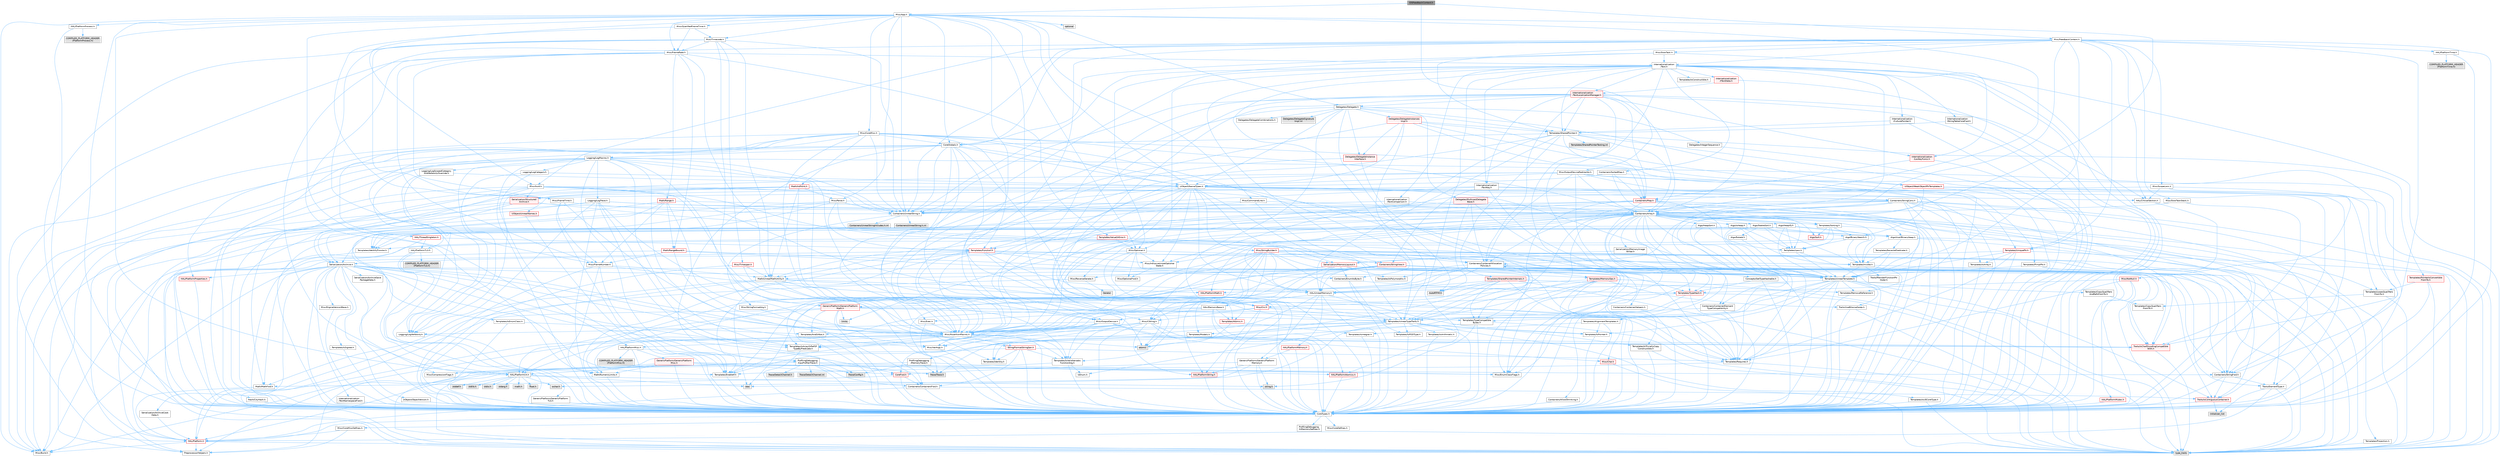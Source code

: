 digraph "IOSFeedbackContext.h"
{
 // INTERACTIVE_SVG=YES
 // LATEX_PDF_SIZE
  bgcolor="transparent";
  edge [fontname=Helvetica,fontsize=10,labelfontname=Helvetica,labelfontsize=10];
  node [fontname=Helvetica,fontsize=10,shape=box,height=0.2,width=0.4];
  Node1 [id="Node000001",label="IOSFeedbackContext.h",height=0.2,width=0.4,color="gray40", fillcolor="grey60", style="filled", fontcolor="black",tooltip=" "];
  Node1 -> Node2 [id="edge1_Node000001_Node000002",color="steelblue1",style="solid",tooltip=" "];
  Node2 [id="Node000002",label="Misc/App.h",height=0.2,width=0.4,color="grey40", fillcolor="white", style="filled",URL="$de/d8b/App_8h.html",tooltip=" "];
  Node2 -> Node3 [id="edge2_Node000002_Node000003",color="steelblue1",style="solid",tooltip=" "];
  Node3 [id="Node000003",label="Containers/Array.h",height=0.2,width=0.4,color="grey40", fillcolor="white", style="filled",URL="$df/dd0/Array_8h.html",tooltip=" "];
  Node3 -> Node4 [id="edge3_Node000003_Node000004",color="steelblue1",style="solid",tooltip=" "];
  Node4 [id="Node000004",label="CoreTypes.h",height=0.2,width=0.4,color="grey40", fillcolor="white", style="filled",URL="$dc/dec/CoreTypes_8h.html",tooltip=" "];
  Node4 -> Node5 [id="edge4_Node000004_Node000005",color="steelblue1",style="solid",tooltip=" "];
  Node5 [id="Node000005",label="HAL/Platform.h",height=0.2,width=0.4,color="red", fillcolor="#FFF0F0", style="filled",URL="$d9/dd0/Platform_8h.html",tooltip=" "];
  Node5 -> Node6 [id="edge5_Node000005_Node000006",color="steelblue1",style="solid",tooltip=" "];
  Node6 [id="Node000006",label="Misc/Build.h",height=0.2,width=0.4,color="grey40", fillcolor="white", style="filled",URL="$d3/dbb/Build_8h.html",tooltip=" "];
  Node5 -> Node8 [id="edge6_Node000005_Node000008",color="steelblue1",style="solid",tooltip=" "];
  Node8 [id="Node000008",label="type_traits",height=0.2,width=0.4,color="grey60", fillcolor="#E0E0E0", style="filled",tooltip=" "];
  Node5 -> Node9 [id="edge7_Node000005_Node000009",color="steelblue1",style="solid",tooltip=" "];
  Node9 [id="Node000009",label="PreprocessorHelpers.h",height=0.2,width=0.4,color="grey40", fillcolor="white", style="filled",URL="$db/ddb/PreprocessorHelpers_8h.html",tooltip=" "];
  Node4 -> Node15 [id="edge8_Node000004_Node000015",color="steelblue1",style="solid",tooltip=" "];
  Node15 [id="Node000015",label="ProfilingDebugging\l/UMemoryDefines.h",height=0.2,width=0.4,color="grey40", fillcolor="white", style="filled",URL="$d2/da2/UMemoryDefines_8h.html",tooltip=" "];
  Node4 -> Node16 [id="edge9_Node000004_Node000016",color="steelblue1",style="solid",tooltip=" "];
  Node16 [id="Node000016",label="Misc/CoreMiscDefines.h",height=0.2,width=0.4,color="grey40", fillcolor="white", style="filled",URL="$da/d38/CoreMiscDefines_8h.html",tooltip=" "];
  Node16 -> Node5 [id="edge10_Node000016_Node000005",color="steelblue1",style="solid",tooltip=" "];
  Node16 -> Node9 [id="edge11_Node000016_Node000009",color="steelblue1",style="solid",tooltip=" "];
  Node4 -> Node17 [id="edge12_Node000004_Node000017",color="steelblue1",style="solid",tooltip=" "];
  Node17 [id="Node000017",label="Misc/CoreDefines.h",height=0.2,width=0.4,color="grey40", fillcolor="white", style="filled",URL="$d3/dd2/CoreDefines_8h.html",tooltip=" "];
  Node3 -> Node18 [id="edge13_Node000003_Node000018",color="steelblue1",style="solid",tooltip=" "];
  Node18 [id="Node000018",label="Misc/AssertionMacros.h",height=0.2,width=0.4,color="grey40", fillcolor="white", style="filled",URL="$d0/dfa/AssertionMacros_8h.html",tooltip=" "];
  Node18 -> Node4 [id="edge14_Node000018_Node000004",color="steelblue1",style="solid",tooltip=" "];
  Node18 -> Node5 [id="edge15_Node000018_Node000005",color="steelblue1",style="solid",tooltip=" "];
  Node18 -> Node19 [id="edge16_Node000018_Node000019",color="steelblue1",style="solid",tooltip=" "];
  Node19 [id="Node000019",label="HAL/PlatformMisc.h",height=0.2,width=0.4,color="grey40", fillcolor="white", style="filled",URL="$d0/df5/PlatformMisc_8h.html",tooltip=" "];
  Node19 -> Node4 [id="edge17_Node000019_Node000004",color="steelblue1",style="solid",tooltip=" "];
  Node19 -> Node20 [id="edge18_Node000019_Node000020",color="steelblue1",style="solid",tooltip=" "];
  Node20 [id="Node000020",label="GenericPlatform/GenericPlatform\lMisc.h",height=0.2,width=0.4,color="red", fillcolor="#FFF0F0", style="filled",URL="$db/d9a/GenericPlatformMisc_8h.html",tooltip=" "];
  Node20 -> Node21 [id="edge19_Node000020_Node000021",color="steelblue1",style="solid",tooltip=" "];
  Node21 [id="Node000021",label="Containers/StringFwd.h",height=0.2,width=0.4,color="grey40", fillcolor="white", style="filled",URL="$df/d37/StringFwd_8h.html",tooltip=" "];
  Node21 -> Node4 [id="edge20_Node000021_Node000004",color="steelblue1",style="solid",tooltip=" "];
  Node21 -> Node22 [id="edge21_Node000021_Node000022",color="steelblue1",style="solid",tooltip=" "];
  Node22 [id="Node000022",label="Traits/ElementType.h",height=0.2,width=0.4,color="grey40", fillcolor="white", style="filled",URL="$d5/d4f/ElementType_8h.html",tooltip=" "];
  Node22 -> Node5 [id="edge22_Node000022_Node000005",color="steelblue1",style="solid",tooltip=" "];
  Node22 -> Node23 [id="edge23_Node000022_Node000023",color="steelblue1",style="solid",tooltip=" "];
  Node23 [id="Node000023",label="initializer_list",height=0.2,width=0.4,color="grey60", fillcolor="#E0E0E0", style="filled",tooltip=" "];
  Node22 -> Node8 [id="edge24_Node000022_Node000008",color="steelblue1",style="solid",tooltip=" "];
  Node21 -> Node24 [id="edge25_Node000021_Node000024",color="steelblue1",style="solid",tooltip=" "];
  Node24 [id="Node000024",label="Traits/IsContiguousContainer.h",height=0.2,width=0.4,color="red", fillcolor="#FFF0F0", style="filled",URL="$d5/d3c/IsContiguousContainer_8h.html",tooltip=" "];
  Node24 -> Node4 [id="edge26_Node000024_Node000004",color="steelblue1",style="solid",tooltip=" "];
  Node24 -> Node23 [id="edge27_Node000024_Node000023",color="steelblue1",style="solid",tooltip=" "];
  Node20 -> Node26 [id="edge28_Node000020_Node000026",color="steelblue1",style="solid",tooltip=" "];
  Node26 [id="Node000026",label="CoreFwd.h",height=0.2,width=0.4,color="red", fillcolor="#FFF0F0", style="filled",URL="$d1/d1e/CoreFwd_8h.html",tooltip=" "];
  Node26 -> Node4 [id="edge29_Node000026_Node000004",color="steelblue1",style="solid",tooltip=" "];
  Node26 -> Node27 [id="edge30_Node000026_Node000027",color="steelblue1",style="solid",tooltip=" "];
  Node27 [id="Node000027",label="Containers/ContainersFwd.h",height=0.2,width=0.4,color="grey40", fillcolor="white", style="filled",URL="$d4/d0a/ContainersFwd_8h.html",tooltip=" "];
  Node27 -> Node5 [id="edge31_Node000027_Node000005",color="steelblue1",style="solid",tooltip=" "];
  Node27 -> Node4 [id="edge32_Node000027_Node000004",color="steelblue1",style="solid",tooltip=" "];
  Node27 -> Node24 [id="edge33_Node000027_Node000024",color="steelblue1",style="solid",tooltip=" "];
  Node26 -> Node28 [id="edge34_Node000026_Node000028",color="steelblue1",style="solid",tooltip=" "];
  Node28 [id="Node000028",label="Math/MathFwd.h",height=0.2,width=0.4,color="grey40", fillcolor="white", style="filled",URL="$d2/d10/MathFwd_8h.html",tooltip=" "];
  Node28 -> Node5 [id="edge35_Node000028_Node000005",color="steelblue1",style="solid",tooltip=" "];
  Node20 -> Node4 [id="edge36_Node000020_Node000004",color="steelblue1",style="solid",tooltip=" "];
  Node20 -> Node31 [id="edge37_Node000020_Node000031",color="steelblue1",style="solid",tooltip=" "];
  Node31 [id="Node000031",label="HAL/PlatformCrt.h",height=0.2,width=0.4,color="grey40", fillcolor="white", style="filled",URL="$d8/d75/PlatformCrt_8h.html",tooltip=" "];
  Node31 -> Node32 [id="edge38_Node000031_Node000032",color="steelblue1",style="solid",tooltip=" "];
  Node32 [id="Node000032",label="new",height=0.2,width=0.4,color="grey60", fillcolor="#E0E0E0", style="filled",tooltip=" "];
  Node31 -> Node33 [id="edge39_Node000031_Node000033",color="steelblue1",style="solid",tooltip=" "];
  Node33 [id="Node000033",label="wchar.h",height=0.2,width=0.4,color="grey60", fillcolor="#E0E0E0", style="filled",tooltip=" "];
  Node31 -> Node34 [id="edge40_Node000031_Node000034",color="steelblue1",style="solid",tooltip=" "];
  Node34 [id="Node000034",label="stddef.h",height=0.2,width=0.4,color="grey60", fillcolor="#E0E0E0", style="filled",tooltip=" "];
  Node31 -> Node35 [id="edge41_Node000031_Node000035",color="steelblue1",style="solid",tooltip=" "];
  Node35 [id="Node000035",label="stdlib.h",height=0.2,width=0.4,color="grey60", fillcolor="#E0E0E0", style="filled",tooltip=" "];
  Node31 -> Node36 [id="edge42_Node000031_Node000036",color="steelblue1",style="solid",tooltip=" "];
  Node36 [id="Node000036",label="stdio.h",height=0.2,width=0.4,color="grey60", fillcolor="#E0E0E0", style="filled",tooltip=" "];
  Node31 -> Node37 [id="edge43_Node000031_Node000037",color="steelblue1",style="solid",tooltip=" "];
  Node37 [id="Node000037",label="stdarg.h",height=0.2,width=0.4,color="grey60", fillcolor="#E0E0E0", style="filled",tooltip=" "];
  Node31 -> Node38 [id="edge44_Node000031_Node000038",color="steelblue1",style="solid",tooltip=" "];
  Node38 [id="Node000038",label="math.h",height=0.2,width=0.4,color="grey60", fillcolor="#E0E0E0", style="filled",tooltip=" "];
  Node31 -> Node39 [id="edge45_Node000031_Node000039",color="steelblue1",style="solid",tooltip=" "];
  Node39 [id="Node000039",label="float.h",height=0.2,width=0.4,color="grey60", fillcolor="#E0E0E0", style="filled",tooltip=" "];
  Node31 -> Node40 [id="edge46_Node000031_Node000040",color="steelblue1",style="solid",tooltip=" "];
  Node40 [id="Node000040",label="string.h",height=0.2,width=0.4,color="grey60", fillcolor="#E0E0E0", style="filled",tooltip=" "];
  Node20 -> Node41 [id="edge47_Node000020_Node000041",color="steelblue1",style="solid",tooltip=" "];
  Node41 [id="Node000041",label="Math/NumericLimits.h",height=0.2,width=0.4,color="grey40", fillcolor="white", style="filled",URL="$df/d1b/NumericLimits_8h.html",tooltip=" "];
  Node41 -> Node4 [id="edge48_Node000041_Node000004",color="steelblue1",style="solid",tooltip=" "];
  Node20 -> Node42 [id="edge49_Node000020_Node000042",color="steelblue1",style="solid",tooltip=" "];
  Node42 [id="Node000042",label="Misc/CompressionFlags.h",height=0.2,width=0.4,color="grey40", fillcolor="white", style="filled",URL="$d9/d76/CompressionFlags_8h.html",tooltip=" "];
  Node20 -> Node43 [id="edge50_Node000020_Node000043",color="steelblue1",style="solid",tooltip=" "];
  Node43 [id="Node000043",label="Misc/EnumClassFlags.h",height=0.2,width=0.4,color="grey40", fillcolor="white", style="filled",URL="$d8/de7/EnumClassFlags_8h.html",tooltip=" "];
  Node19 -> Node46 [id="edge51_Node000019_Node000046",color="steelblue1",style="solid",tooltip=" "];
  Node46 [id="Node000046",label="COMPILED_PLATFORM_HEADER\l(PlatformMisc.h)",height=0.2,width=0.4,color="grey60", fillcolor="#E0E0E0", style="filled",tooltip=" "];
  Node19 -> Node47 [id="edge52_Node000019_Node000047",color="steelblue1",style="solid",tooltip=" "];
  Node47 [id="Node000047",label="ProfilingDebugging\l/CpuProfilerTrace.h",height=0.2,width=0.4,color="grey40", fillcolor="white", style="filled",URL="$da/dcb/CpuProfilerTrace_8h.html",tooltip=" "];
  Node47 -> Node4 [id="edge53_Node000047_Node000004",color="steelblue1",style="solid",tooltip=" "];
  Node47 -> Node27 [id="edge54_Node000047_Node000027",color="steelblue1",style="solid",tooltip=" "];
  Node47 -> Node48 [id="edge55_Node000047_Node000048",color="steelblue1",style="solid",tooltip=" "];
  Node48 [id="Node000048",label="HAL/PlatformAtomics.h",height=0.2,width=0.4,color="red", fillcolor="#FFF0F0", style="filled",URL="$d3/d36/PlatformAtomics_8h.html",tooltip=" "];
  Node48 -> Node4 [id="edge56_Node000048_Node000004",color="steelblue1",style="solid",tooltip=" "];
  Node47 -> Node9 [id="edge57_Node000047_Node000009",color="steelblue1",style="solid",tooltip=" "];
  Node47 -> Node6 [id="edge58_Node000047_Node000006",color="steelblue1",style="solid",tooltip=" "];
  Node47 -> Node51 [id="edge59_Node000047_Node000051",color="steelblue1",style="solid",tooltip=" "];
  Node51 [id="Node000051",label="Trace/Config.h",height=0.2,width=0.4,color="grey60", fillcolor="#E0E0E0", style="filled",tooltip=" "];
  Node47 -> Node52 [id="edge60_Node000047_Node000052",color="steelblue1",style="solid",tooltip=" "];
  Node52 [id="Node000052",label="Trace/Detail/Channel.h",height=0.2,width=0.4,color="grey60", fillcolor="#E0E0E0", style="filled",tooltip=" "];
  Node47 -> Node53 [id="edge61_Node000047_Node000053",color="steelblue1",style="solid",tooltip=" "];
  Node53 [id="Node000053",label="Trace/Detail/Channel.inl",height=0.2,width=0.4,color="grey60", fillcolor="#E0E0E0", style="filled",tooltip=" "];
  Node47 -> Node54 [id="edge62_Node000047_Node000054",color="steelblue1",style="solid",tooltip=" "];
  Node54 [id="Node000054",label="Trace/Trace.h",height=0.2,width=0.4,color="grey60", fillcolor="#E0E0E0", style="filled",tooltip=" "];
  Node18 -> Node9 [id="edge63_Node000018_Node000009",color="steelblue1",style="solid",tooltip=" "];
  Node18 -> Node55 [id="edge64_Node000018_Node000055",color="steelblue1",style="solid",tooltip=" "];
  Node55 [id="Node000055",label="Templates/EnableIf.h",height=0.2,width=0.4,color="grey40", fillcolor="white", style="filled",URL="$d7/d60/EnableIf_8h.html",tooltip=" "];
  Node55 -> Node4 [id="edge65_Node000055_Node000004",color="steelblue1",style="solid",tooltip=" "];
  Node18 -> Node56 [id="edge66_Node000018_Node000056",color="steelblue1",style="solid",tooltip=" "];
  Node56 [id="Node000056",label="Templates/IsArrayOrRefOf\lTypeByPredicate.h",height=0.2,width=0.4,color="grey40", fillcolor="white", style="filled",URL="$d6/da1/IsArrayOrRefOfTypeByPredicate_8h.html",tooltip=" "];
  Node56 -> Node4 [id="edge67_Node000056_Node000004",color="steelblue1",style="solid",tooltip=" "];
  Node18 -> Node57 [id="edge68_Node000018_Node000057",color="steelblue1",style="solid",tooltip=" "];
  Node57 [id="Node000057",label="Templates/IsValidVariadic\lFunctionArg.h",height=0.2,width=0.4,color="grey40", fillcolor="white", style="filled",URL="$d0/dc8/IsValidVariadicFunctionArg_8h.html",tooltip=" "];
  Node57 -> Node4 [id="edge69_Node000057_Node000004",color="steelblue1",style="solid",tooltip=" "];
  Node57 -> Node58 [id="edge70_Node000057_Node000058",color="steelblue1",style="solid",tooltip=" "];
  Node58 [id="Node000058",label="IsEnum.h",height=0.2,width=0.4,color="grey40", fillcolor="white", style="filled",URL="$d4/de5/IsEnum_8h.html",tooltip=" "];
  Node57 -> Node8 [id="edge71_Node000057_Node000008",color="steelblue1",style="solid",tooltip=" "];
  Node18 -> Node59 [id="edge72_Node000018_Node000059",color="steelblue1",style="solid",tooltip=" "];
  Node59 [id="Node000059",label="Traits/IsCharEncodingCompatible\lWith.h",height=0.2,width=0.4,color="red", fillcolor="#FFF0F0", style="filled",URL="$df/dd1/IsCharEncodingCompatibleWith_8h.html",tooltip=" "];
  Node59 -> Node8 [id="edge73_Node000059_Node000008",color="steelblue1",style="solid",tooltip=" "];
  Node18 -> Node61 [id="edge74_Node000018_Node000061",color="steelblue1",style="solid",tooltip=" "];
  Node61 [id="Node000061",label="Misc/VarArgs.h",height=0.2,width=0.4,color="grey40", fillcolor="white", style="filled",URL="$d5/d6f/VarArgs_8h.html",tooltip=" "];
  Node61 -> Node4 [id="edge75_Node000061_Node000004",color="steelblue1",style="solid",tooltip=" "];
  Node18 -> Node62 [id="edge76_Node000018_Node000062",color="steelblue1",style="solid",tooltip=" "];
  Node62 [id="Node000062",label="String/FormatStringSan.h",height=0.2,width=0.4,color="red", fillcolor="#FFF0F0", style="filled",URL="$d3/d8b/FormatStringSan_8h.html",tooltip=" "];
  Node62 -> Node8 [id="edge77_Node000062_Node000008",color="steelblue1",style="solid",tooltip=" "];
  Node62 -> Node4 [id="edge78_Node000062_Node000004",color="steelblue1",style="solid",tooltip=" "];
  Node62 -> Node63 [id="edge79_Node000062_Node000063",color="steelblue1",style="solid",tooltip=" "];
  Node63 [id="Node000063",label="Templates/Requires.h",height=0.2,width=0.4,color="grey40", fillcolor="white", style="filled",URL="$dc/d96/Requires_8h.html",tooltip=" "];
  Node63 -> Node55 [id="edge80_Node000063_Node000055",color="steelblue1",style="solid",tooltip=" "];
  Node63 -> Node8 [id="edge81_Node000063_Node000008",color="steelblue1",style="solid",tooltip=" "];
  Node62 -> Node64 [id="edge82_Node000062_Node000064",color="steelblue1",style="solid",tooltip=" "];
  Node64 [id="Node000064",label="Templates/Identity.h",height=0.2,width=0.4,color="grey40", fillcolor="white", style="filled",URL="$d0/dd5/Identity_8h.html",tooltip=" "];
  Node62 -> Node57 [id="edge83_Node000062_Node000057",color="steelblue1",style="solid",tooltip=" "];
  Node62 -> Node27 [id="edge84_Node000062_Node000027",color="steelblue1",style="solid",tooltip=" "];
  Node18 -> Node68 [id="edge85_Node000018_Node000068",color="steelblue1",style="solid",tooltip=" "];
  Node68 [id="Node000068",label="atomic",height=0.2,width=0.4,color="grey60", fillcolor="#E0E0E0", style="filled",tooltip=" "];
  Node3 -> Node69 [id="edge86_Node000003_Node000069",color="steelblue1",style="solid",tooltip=" "];
  Node69 [id="Node000069",label="Misc/IntrusiveUnsetOptional\lState.h",height=0.2,width=0.4,color="grey40", fillcolor="white", style="filled",URL="$d2/d0a/IntrusiveUnsetOptionalState_8h.html",tooltip=" "];
  Node69 -> Node70 [id="edge87_Node000069_Node000070",color="steelblue1",style="solid",tooltip=" "];
  Node70 [id="Node000070",label="Misc/OptionalFwd.h",height=0.2,width=0.4,color="grey40", fillcolor="white", style="filled",URL="$dc/d50/OptionalFwd_8h.html",tooltip=" "];
  Node3 -> Node71 [id="edge88_Node000003_Node000071",color="steelblue1",style="solid",tooltip=" "];
  Node71 [id="Node000071",label="Misc/ReverseIterate.h",height=0.2,width=0.4,color="grey40", fillcolor="white", style="filled",URL="$db/de3/ReverseIterate_8h.html",tooltip=" "];
  Node71 -> Node5 [id="edge89_Node000071_Node000005",color="steelblue1",style="solid",tooltip=" "];
  Node71 -> Node72 [id="edge90_Node000071_Node000072",color="steelblue1",style="solid",tooltip=" "];
  Node72 [id="Node000072",label="iterator",height=0.2,width=0.4,color="grey60", fillcolor="#E0E0E0", style="filled",tooltip=" "];
  Node3 -> Node73 [id="edge91_Node000003_Node000073",color="steelblue1",style="solid",tooltip=" "];
  Node73 [id="Node000073",label="HAL/UnrealMemory.h",height=0.2,width=0.4,color="grey40", fillcolor="white", style="filled",URL="$d9/d96/UnrealMemory_8h.html",tooltip=" "];
  Node73 -> Node4 [id="edge92_Node000073_Node000004",color="steelblue1",style="solid",tooltip=" "];
  Node73 -> Node74 [id="edge93_Node000073_Node000074",color="steelblue1",style="solid",tooltip=" "];
  Node74 [id="Node000074",label="GenericPlatform/GenericPlatform\lMemory.h",height=0.2,width=0.4,color="grey40", fillcolor="white", style="filled",URL="$dd/d22/GenericPlatformMemory_8h.html",tooltip=" "];
  Node74 -> Node26 [id="edge94_Node000074_Node000026",color="steelblue1",style="solid",tooltip=" "];
  Node74 -> Node4 [id="edge95_Node000074_Node000004",color="steelblue1",style="solid",tooltip=" "];
  Node74 -> Node75 [id="edge96_Node000074_Node000075",color="steelblue1",style="solid",tooltip=" "];
  Node75 [id="Node000075",label="HAL/PlatformString.h",height=0.2,width=0.4,color="red", fillcolor="#FFF0F0", style="filled",URL="$db/db5/PlatformString_8h.html",tooltip=" "];
  Node75 -> Node4 [id="edge97_Node000075_Node000004",color="steelblue1",style="solid",tooltip=" "];
  Node74 -> Node40 [id="edge98_Node000074_Node000040",color="steelblue1",style="solid",tooltip=" "];
  Node74 -> Node33 [id="edge99_Node000074_Node000033",color="steelblue1",style="solid",tooltip=" "];
  Node73 -> Node77 [id="edge100_Node000073_Node000077",color="steelblue1",style="solid",tooltip=" "];
  Node77 [id="Node000077",label="HAL/MemoryBase.h",height=0.2,width=0.4,color="grey40", fillcolor="white", style="filled",URL="$d6/d9f/MemoryBase_8h.html",tooltip=" "];
  Node77 -> Node4 [id="edge101_Node000077_Node000004",color="steelblue1",style="solid",tooltip=" "];
  Node77 -> Node48 [id="edge102_Node000077_Node000048",color="steelblue1",style="solid",tooltip=" "];
  Node77 -> Node31 [id="edge103_Node000077_Node000031",color="steelblue1",style="solid",tooltip=" "];
  Node77 -> Node78 [id="edge104_Node000077_Node000078",color="steelblue1",style="solid",tooltip=" "];
  Node78 [id="Node000078",label="Misc/Exec.h",height=0.2,width=0.4,color="grey40", fillcolor="white", style="filled",URL="$de/ddb/Exec_8h.html",tooltip=" "];
  Node78 -> Node4 [id="edge105_Node000078_Node000004",color="steelblue1",style="solid",tooltip=" "];
  Node78 -> Node18 [id="edge106_Node000078_Node000018",color="steelblue1",style="solid",tooltip=" "];
  Node77 -> Node79 [id="edge107_Node000077_Node000079",color="steelblue1",style="solid",tooltip=" "];
  Node79 [id="Node000079",label="Misc/OutputDevice.h",height=0.2,width=0.4,color="grey40", fillcolor="white", style="filled",URL="$d7/d32/OutputDevice_8h.html",tooltip=" "];
  Node79 -> Node26 [id="edge108_Node000079_Node000026",color="steelblue1",style="solid",tooltip=" "];
  Node79 -> Node4 [id="edge109_Node000079_Node000004",color="steelblue1",style="solid",tooltip=" "];
  Node79 -> Node80 [id="edge110_Node000079_Node000080",color="steelblue1",style="solid",tooltip=" "];
  Node80 [id="Node000080",label="Logging/LogVerbosity.h",height=0.2,width=0.4,color="grey40", fillcolor="white", style="filled",URL="$d2/d8f/LogVerbosity_8h.html",tooltip=" "];
  Node80 -> Node4 [id="edge111_Node000080_Node000004",color="steelblue1",style="solid",tooltip=" "];
  Node79 -> Node61 [id="edge112_Node000079_Node000061",color="steelblue1",style="solid",tooltip=" "];
  Node79 -> Node56 [id="edge113_Node000079_Node000056",color="steelblue1",style="solid",tooltip=" "];
  Node79 -> Node57 [id="edge114_Node000079_Node000057",color="steelblue1",style="solid",tooltip=" "];
  Node79 -> Node59 [id="edge115_Node000079_Node000059",color="steelblue1",style="solid",tooltip=" "];
  Node77 -> Node81 [id="edge116_Node000077_Node000081",color="steelblue1",style="solid",tooltip=" "];
  Node81 [id="Node000081",label="Templates/Atomic.h",height=0.2,width=0.4,color="red", fillcolor="#FFF0F0", style="filled",URL="$d3/d91/Atomic_8h.html",tooltip=" "];
  Node81 -> Node84 [id="edge117_Node000081_Node000084",color="steelblue1",style="solid",tooltip=" "];
  Node84 [id="Node000084",label="Templates/IsIntegral.h",height=0.2,width=0.4,color="grey40", fillcolor="white", style="filled",URL="$da/d64/IsIntegral_8h.html",tooltip=" "];
  Node84 -> Node4 [id="edge118_Node000084_Node000004",color="steelblue1",style="solid",tooltip=" "];
  Node81 -> Node68 [id="edge119_Node000081_Node000068",color="steelblue1",style="solid",tooltip=" "];
  Node73 -> Node90 [id="edge120_Node000073_Node000090",color="steelblue1",style="solid",tooltip=" "];
  Node90 [id="Node000090",label="HAL/PlatformMemory.h",height=0.2,width=0.4,color="red", fillcolor="#FFF0F0", style="filled",URL="$de/d68/PlatformMemory_8h.html",tooltip=" "];
  Node90 -> Node4 [id="edge121_Node000090_Node000004",color="steelblue1",style="solid",tooltip=" "];
  Node90 -> Node74 [id="edge122_Node000090_Node000074",color="steelblue1",style="solid",tooltip=" "];
  Node73 -> Node92 [id="edge123_Node000073_Node000092",color="steelblue1",style="solid",tooltip=" "];
  Node92 [id="Node000092",label="ProfilingDebugging\l/MemoryTrace.h",height=0.2,width=0.4,color="grey40", fillcolor="white", style="filled",URL="$da/dd7/MemoryTrace_8h.html",tooltip=" "];
  Node92 -> Node5 [id="edge124_Node000092_Node000005",color="steelblue1",style="solid",tooltip=" "];
  Node92 -> Node43 [id="edge125_Node000092_Node000043",color="steelblue1",style="solid",tooltip=" "];
  Node92 -> Node51 [id="edge126_Node000092_Node000051",color="steelblue1",style="solid",tooltip=" "];
  Node92 -> Node54 [id="edge127_Node000092_Node000054",color="steelblue1",style="solid",tooltip=" "];
  Node73 -> Node93 [id="edge128_Node000073_Node000093",color="steelblue1",style="solid",tooltip=" "];
  Node93 [id="Node000093",label="Templates/IsPointer.h",height=0.2,width=0.4,color="grey40", fillcolor="white", style="filled",URL="$d7/d05/IsPointer_8h.html",tooltip=" "];
  Node93 -> Node4 [id="edge129_Node000093_Node000004",color="steelblue1",style="solid",tooltip=" "];
  Node3 -> Node94 [id="edge130_Node000003_Node000094",color="steelblue1",style="solid",tooltip=" "];
  Node94 [id="Node000094",label="Templates/UnrealTypeTraits.h",height=0.2,width=0.4,color="grey40", fillcolor="white", style="filled",URL="$d2/d2d/UnrealTypeTraits_8h.html",tooltip=" "];
  Node94 -> Node4 [id="edge131_Node000094_Node000004",color="steelblue1",style="solid",tooltip=" "];
  Node94 -> Node93 [id="edge132_Node000094_Node000093",color="steelblue1",style="solid",tooltip=" "];
  Node94 -> Node18 [id="edge133_Node000094_Node000018",color="steelblue1",style="solid",tooltip=" "];
  Node94 -> Node86 [id="edge134_Node000094_Node000086",color="steelblue1",style="solid",tooltip=" "];
  Node86 [id="Node000086",label="Templates/AndOrNot.h",height=0.2,width=0.4,color="grey40", fillcolor="white", style="filled",URL="$db/d0a/AndOrNot_8h.html",tooltip=" "];
  Node86 -> Node4 [id="edge135_Node000086_Node000004",color="steelblue1",style="solid",tooltip=" "];
  Node94 -> Node55 [id="edge136_Node000094_Node000055",color="steelblue1",style="solid",tooltip=" "];
  Node94 -> Node95 [id="edge137_Node000094_Node000095",color="steelblue1",style="solid",tooltip=" "];
  Node95 [id="Node000095",label="Templates/IsArithmetic.h",height=0.2,width=0.4,color="grey40", fillcolor="white", style="filled",URL="$d2/d5d/IsArithmetic_8h.html",tooltip=" "];
  Node95 -> Node4 [id="edge138_Node000095_Node000004",color="steelblue1",style="solid",tooltip=" "];
  Node94 -> Node58 [id="edge139_Node000094_Node000058",color="steelblue1",style="solid",tooltip=" "];
  Node94 -> Node96 [id="edge140_Node000094_Node000096",color="steelblue1",style="solid",tooltip=" "];
  Node96 [id="Node000096",label="Templates/Models.h",height=0.2,width=0.4,color="grey40", fillcolor="white", style="filled",URL="$d3/d0c/Models_8h.html",tooltip=" "];
  Node96 -> Node64 [id="edge141_Node000096_Node000064",color="steelblue1",style="solid",tooltip=" "];
  Node94 -> Node97 [id="edge142_Node000094_Node000097",color="steelblue1",style="solid",tooltip=" "];
  Node97 [id="Node000097",label="Templates/IsPODType.h",height=0.2,width=0.4,color="grey40", fillcolor="white", style="filled",URL="$d7/db1/IsPODType_8h.html",tooltip=" "];
  Node97 -> Node4 [id="edge143_Node000097_Node000004",color="steelblue1",style="solid",tooltip=" "];
  Node94 -> Node98 [id="edge144_Node000094_Node000098",color="steelblue1",style="solid",tooltip=" "];
  Node98 [id="Node000098",label="Templates/IsUECoreType.h",height=0.2,width=0.4,color="grey40", fillcolor="white", style="filled",URL="$d1/db8/IsUECoreType_8h.html",tooltip=" "];
  Node98 -> Node4 [id="edge145_Node000098_Node000004",color="steelblue1",style="solid",tooltip=" "];
  Node98 -> Node8 [id="edge146_Node000098_Node000008",color="steelblue1",style="solid",tooltip=" "];
  Node94 -> Node87 [id="edge147_Node000094_Node000087",color="steelblue1",style="solid",tooltip=" "];
  Node87 [id="Node000087",label="Templates/IsTriviallyCopy\lConstructible.h",height=0.2,width=0.4,color="grey40", fillcolor="white", style="filled",URL="$d3/d78/IsTriviallyCopyConstructible_8h.html",tooltip=" "];
  Node87 -> Node4 [id="edge148_Node000087_Node000004",color="steelblue1",style="solid",tooltip=" "];
  Node87 -> Node8 [id="edge149_Node000087_Node000008",color="steelblue1",style="solid",tooltip=" "];
  Node3 -> Node99 [id="edge150_Node000003_Node000099",color="steelblue1",style="solid",tooltip=" "];
  Node99 [id="Node000099",label="Templates/UnrealTemplate.h",height=0.2,width=0.4,color="grey40", fillcolor="white", style="filled",URL="$d4/d24/UnrealTemplate_8h.html",tooltip=" "];
  Node99 -> Node4 [id="edge151_Node000099_Node000004",color="steelblue1",style="solid",tooltip=" "];
  Node99 -> Node93 [id="edge152_Node000099_Node000093",color="steelblue1",style="solid",tooltip=" "];
  Node99 -> Node73 [id="edge153_Node000099_Node000073",color="steelblue1",style="solid",tooltip=" "];
  Node99 -> Node100 [id="edge154_Node000099_Node000100",color="steelblue1",style="solid",tooltip=" "];
  Node100 [id="Node000100",label="Templates/CopyQualifiers\lAndRefsFromTo.h",height=0.2,width=0.4,color="grey40", fillcolor="white", style="filled",URL="$d3/db3/CopyQualifiersAndRefsFromTo_8h.html",tooltip=" "];
  Node100 -> Node101 [id="edge155_Node000100_Node000101",color="steelblue1",style="solid",tooltip=" "];
  Node101 [id="Node000101",label="Templates/CopyQualifiers\lFromTo.h",height=0.2,width=0.4,color="grey40", fillcolor="white", style="filled",URL="$d5/db4/CopyQualifiersFromTo_8h.html",tooltip=" "];
  Node99 -> Node94 [id="edge156_Node000099_Node000094",color="steelblue1",style="solid",tooltip=" "];
  Node99 -> Node102 [id="edge157_Node000099_Node000102",color="steelblue1",style="solid",tooltip=" "];
  Node102 [id="Node000102",label="Templates/RemoveReference.h",height=0.2,width=0.4,color="grey40", fillcolor="white", style="filled",URL="$da/dbe/RemoveReference_8h.html",tooltip=" "];
  Node102 -> Node4 [id="edge158_Node000102_Node000004",color="steelblue1",style="solid",tooltip=" "];
  Node99 -> Node63 [id="edge159_Node000099_Node000063",color="steelblue1",style="solid",tooltip=" "];
  Node99 -> Node103 [id="edge160_Node000099_Node000103",color="steelblue1",style="solid",tooltip=" "];
  Node103 [id="Node000103",label="Templates/TypeCompatible\lBytes.h",height=0.2,width=0.4,color="grey40", fillcolor="white", style="filled",URL="$df/d0a/TypeCompatibleBytes_8h.html",tooltip=" "];
  Node103 -> Node4 [id="edge161_Node000103_Node000004",color="steelblue1",style="solid",tooltip=" "];
  Node103 -> Node40 [id="edge162_Node000103_Node000040",color="steelblue1",style="solid",tooltip=" "];
  Node103 -> Node32 [id="edge163_Node000103_Node000032",color="steelblue1",style="solid",tooltip=" "];
  Node103 -> Node8 [id="edge164_Node000103_Node000008",color="steelblue1",style="solid",tooltip=" "];
  Node99 -> Node64 [id="edge165_Node000099_Node000064",color="steelblue1",style="solid",tooltip=" "];
  Node99 -> Node24 [id="edge166_Node000099_Node000024",color="steelblue1",style="solid",tooltip=" "];
  Node99 -> Node104 [id="edge167_Node000099_Node000104",color="steelblue1",style="solid",tooltip=" "];
  Node104 [id="Node000104",label="Traits/UseBitwiseSwap.h",height=0.2,width=0.4,color="grey40", fillcolor="white", style="filled",URL="$db/df3/UseBitwiseSwap_8h.html",tooltip=" "];
  Node104 -> Node4 [id="edge168_Node000104_Node000004",color="steelblue1",style="solid",tooltip=" "];
  Node104 -> Node8 [id="edge169_Node000104_Node000008",color="steelblue1",style="solid",tooltip=" "];
  Node99 -> Node8 [id="edge170_Node000099_Node000008",color="steelblue1",style="solid",tooltip=" "];
  Node3 -> Node105 [id="edge171_Node000003_Node000105",color="steelblue1",style="solid",tooltip=" "];
  Node105 [id="Node000105",label="Containers/AllowShrinking.h",height=0.2,width=0.4,color="grey40", fillcolor="white", style="filled",URL="$d7/d1a/AllowShrinking_8h.html",tooltip=" "];
  Node105 -> Node4 [id="edge172_Node000105_Node000004",color="steelblue1",style="solid",tooltip=" "];
  Node3 -> Node106 [id="edge173_Node000003_Node000106",color="steelblue1",style="solid",tooltip=" "];
  Node106 [id="Node000106",label="Containers/ContainerAllocation\lPolicies.h",height=0.2,width=0.4,color="grey40", fillcolor="white", style="filled",URL="$d7/dff/ContainerAllocationPolicies_8h.html",tooltip=" "];
  Node106 -> Node4 [id="edge174_Node000106_Node000004",color="steelblue1",style="solid",tooltip=" "];
  Node106 -> Node107 [id="edge175_Node000106_Node000107",color="steelblue1",style="solid",tooltip=" "];
  Node107 [id="Node000107",label="Containers/ContainerHelpers.h",height=0.2,width=0.4,color="grey40", fillcolor="white", style="filled",URL="$d7/d33/ContainerHelpers_8h.html",tooltip=" "];
  Node107 -> Node4 [id="edge176_Node000107_Node000004",color="steelblue1",style="solid",tooltip=" "];
  Node106 -> Node106 [id="edge177_Node000106_Node000106",color="steelblue1",style="solid",tooltip=" "];
  Node106 -> Node108 [id="edge178_Node000106_Node000108",color="steelblue1",style="solid",tooltip=" "];
  Node108 [id="Node000108",label="HAL/PlatformMath.h",height=0.2,width=0.4,color="red", fillcolor="#FFF0F0", style="filled",URL="$dc/d53/PlatformMath_8h.html",tooltip=" "];
  Node108 -> Node4 [id="edge179_Node000108_Node000004",color="steelblue1",style="solid",tooltip=" "];
  Node108 -> Node109 [id="edge180_Node000108_Node000109",color="steelblue1",style="solid",tooltip=" "];
  Node109 [id="Node000109",label="GenericPlatform/GenericPlatform\lMath.h",height=0.2,width=0.4,color="red", fillcolor="#FFF0F0", style="filled",URL="$d5/d79/GenericPlatformMath_8h.html",tooltip=" "];
  Node109 -> Node4 [id="edge181_Node000109_Node000004",color="steelblue1",style="solid",tooltip=" "];
  Node109 -> Node27 [id="edge182_Node000109_Node000027",color="steelblue1",style="solid",tooltip=" "];
  Node109 -> Node31 [id="edge183_Node000109_Node000031",color="steelblue1",style="solid",tooltip=" "];
  Node109 -> Node86 [id="edge184_Node000109_Node000086",color="steelblue1",style="solid",tooltip=" "];
  Node109 -> Node94 [id="edge185_Node000109_Node000094",color="steelblue1",style="solid",tooltip=" "];
  Node109 -> Node63 [id="edge186_Node000109_Node000063",color="steelblue1",style="solid",tooltip=" "];
  Node109 -> Node103 [id="edge187_Node000109_Node000103",color="steelblue1",style="solid",tooltip=" "];
  Node109 -> Node114 [id="edge188_Node000109_Node000114",color="steelblue1",style="solid",tooltip=" "];
  Node114 [id="Node000114",label="limits",height=0.2,width=0.4,color="grey60", fillcolor="#E0E0E0", style="filled",tooltip=" "];
  Node109 -> Node8 [id="edge189_Node000109_Node000008",color="steelblue1",style="solid",tooltip=" "];
  Node106 -> Node73 [id="edge190_Node000106_Node000073",color="steelblue1",style="solid",tooltip=" "];
  Node106 -> Node41 [id="edge191_Node000106_Node000041",color="steelblue1",style="solid",tooltip=" "];
  Node106 -> Node18 [id="edge192_Node000106_Node000018",color="steelblue1",style="solid",tooltip=" "];
  Node106 -> Node116 [id="edge193_Node000106_Node000116",color="steelblue1",style="solid",tooltip=" "];
  Node116 [id="Node000116",label="Templates/IsPolymorphic.h",height=0.2,width=0.4,color="grey40", fillcolor="white", style="filled",URL="$dc/d20/IsPolymorphic_8h.html",tooltip=" "];
  Node106 -> Node117 [id="edge194_Node000106_Node000117",color="steelblue1",style="solid",tooltip=" "];
  Node117 [id="Node000117",label="Templates/MemoryOps.h",height=0.2,width=0.4,color="red", fillcolor="#FFF0F0", style="filled",URL="$db/dea/MemoryOps_8h.html",tooltip=" "];
  Node117 -> Node4 [id="edge195_Node000117_Node000004",color="steelblue1",style="solid",tooltip=" "];
  Node117 -> Node73 [id="edge196_Node000117_Node000073",color="steelblue1",style="solid",tooltip=" "];
  Node117 -> Node87 [id="edge197_Node000117_Node000087",color="steelblue1",style="solid",tooltip=" "];
  Node117 -> Node63 [id="edge198_Node000117_Node000063",color="steelblue1",style="solid",tooltip=" "];
  Node117 -> Node94 [id="edge199_Node000117_Node000094",color="steelblue1",style="solid",tooltip=" "];
  Node117 -> Node104 [id="edge200_Node000117_Node000104",color="steelblue1",style="solid",tooltip=" "];
  Node117 -> Node32 [id="edge201_Node000117_Node000032",color="steelblue1",style="solid",tooltip=" "];
  Node117 -> Node8 [id="edge202_Node000117_Node000008",color="steelblue1",style="solid",tooltip=" "];
  Node106 -> Node103 [id="edge203_Node000106_Node000103",color="steelblue1",style="solid",tooltip=" "];
  Node106 -> Node8 [id="edge204_Node000106_Node000008",color="steelblue1",style="solid",tooltip=" "];
  Node3 -> Node118 [id="edge205_Node000003_Node000118",color="steelblue1",style="solid",tooltip=" "];
  Node118 [id="Node000118",label="Containers/ContainerElement\lTypeCompatibility.h",height=0.2,width=0.4,color="grey40", fillcolor="white", style="filled",URL="$df/ddf/ContainerElementTypeCompatibility_8h.html",tooltip=" "];
  Node118 -> Node4 [id="edge206_Node000118_Node000004",color="steelblue1",style="solid",tooltip=" "];
  Node118 -> Node94 [id="edge207_Node000118_Node000094",color="steelblue1",style="solid",tooltip=" "];
  Node3 -> Node119 [id="edge208_Node000003_Node000119",color="steelblue1",style="solid",tooltip=" "];
  Node119 [id="Node000119",label="Serialization/Archive.h",height=0.2,width=0.4,color="grey40", fillcolor="white", style="filled",URL="$d7/d3b/Archive_8h.html",tooltip=" "];
  Node119 -> Node26 [id="edge209_Node000119_Node000026",color="steelblue1",style="solid",tooltip=" "];
  Node119 -> Node4 [id="edge210_Node000119_Node000004",color="steelblue1",style="solid",tooltip=" "];
  Node119 -> Node120 [id="edge211_Node000119_Node000120",color="steelblue1",style="solid",tooltip=" "];
  Node120 [id="Node000120",label="HAL/PlatformProperties.h",height=0.2,width=0.4,color="red", fillcolor="#FFF0F0", style="filled",URL="$d9/db0/PlatformProperties_8h.html",tooltip=" "];
  Node120 -> Node4 [id="edge212_Node000120_Node000004",color="steelblue1",style="solid",tooltip=" "];
  Node119 -> Node123 [id="edge213_Node000119_Node000123",color="steelblue1",style="solid",tooltip=" "];
  Node123 [id="Node000123",label="Internationalization\l/TextNamespaceFwd.h",height=0.2,width=0.4,color="grey40", fillcolor="white", style="filled",URL="$d8/d97/TextNamespaceFwd_8h.html",tooltip=" "];
  Node123 -> Node4 [id="edge214_Node000123_Node000004",color="steelblue1",style="solid",tooltip=" "];
  Node119 -> Node28 [id="edge215_Node000119_Node000028",color="steelblue1",style="solid",tooltip=" "];
  Node119 -> Node18 [id="edge216_Node000119_Node000018",color="steelblue1",style="solid",tooltip=" "];
  Node119 -> Node6 [id="edge217_Node000119_Node000006",color="steelblue1",style="solid",tooltip=" "];
  Node119 -> Node42 [id="edge218_Node000119_Node000042",color="steelblue1",style="solid",tooltip=" "];
  Node119 -> Node124 [id="edge219_Node000119_Node000124",color="steelblue1",style="solid",tooltip=" "];
  Node124 [id="Node000124",label="Misc/EngineVersionBase.h",height=0.2,width=0.4,color="grey40", fillcolor="white", style="filled",URL="$d5/d2b/EngineVersionBase_8h.html",tooltip=" "];
  Node124 -> Node4 [id="edge220_Node000124_Node000004",color="steelblue1",style="solid",tooltip=" "];
  Node119 -> Node61 [id="edge221_Node000119_Node000061",color="steelblue1",style="solid",tooltip=" "];
  Node119 -> Node125 [id="edge222_Node000119_Node000125",color="steelblue1",style="solid",tooltip=" "];
  Node125 [id="Node000125",label="Serialization/ArchiveCook\lData.h",height=0.2,width=0.4,color="grey40", fillcolor="white", style="filled",URL="$dc/db6/ArchiveCookData_8h.html",tooltip=" "];
  Node125 -> Node5 [id="edge223_Node000125_Node000005",color="steelblue1",style="solid",tooltip=" "];
  Node119 -> Node126 [id="edge224_Node000119_Node000126",color="steelblue1",style="solid",tooltip=" "];
  Node126 [id="Node000126",label="Serialization/ArchiveSave\lPackageData.h",height=0.2,width=0.4,color="grey40", fillcolor="white", style="filled",URL="$d1/d37/ArchiveSavePackageData_8h.html",tooltip=" "];
  Node119 -> Node55 [id="edge225_Node000119_Node000055",color="steelblue1",style="solid",tooltip=" "];
  Node119 -> Node56 [id="edge226_Node000119_Node000056",color="steelblue1",style="solid",tooltip=" "];
  Node119 -> Node127 [id="edge227_Node000119_Node000127",color="steelblue1",style="solid",tooltip=" "];
  Node127 [id="Node000127",label="Templates/IsEnumClass.h",height=0.2,width=0.4,color="grey40", fillcolor="white", style="filled",URL="$d7/d15/IsEnumClass_8h.html",tooltip=" "];
  Node127 -> Node4 [id="edge228_Node000127_Node000004",color="steelblue1",style="solid",tooltip=" "];
  Node127 -> Node86 [id="edge229_Node000127_Node000086",color="steelblue1",style="solid",tooltip=" "];
  Node119 -> Node113 [id="edge230_Node000119_Node000113",color="steelblue1",style="solid",tooltip=" "];
  Node113 [id="Node000113",label="Templates/IsSigned.h",height=0.2,width=0.4,color="grey40", fillcolor="white", style="filled",URL="$d8/dd8/IsSigned_8h.html",tooltip=" "];
  Node113 -> Node4 [id="edge231_Node000113_Node000004",color="steelblue1",style="solid",tooltip=" "];
  Node119 -> Node57 [id="edge232_Node000119_Node000057",color="steelblue1",style="solid",tooltip=" "];
  Node119 -> Node99 [id="edge233_Node000119_Node000099",color="steelblue1",style="solid",tooltip=" "];
  Node119 -> Node59 [id="edge234_Node000119_Node000059",color="steelblue1",style="solid",tooltip=" "];
  Node119 -> Node128 [id="edge235_Node000119_Node000128",color="steelblue1",style="solid",tooltip=" "];
  Node128 [id="Node000128",label="UObject/ObjectVersion.h",height=0.2,width=0.4,color="grey40", fillcolor="white", style="filled",URL="$da/d63/ObjectVersion_8h.html",tooltip=" "];
  Node128 -> Node4 [id="edge236_Node000128_Node000004",color="steelblue1",style="solid",tooltip=" "];
  Node3 -> Node129 [id="edge237_Node000003_Node000129",color="steelblue1",style="solid",tooltip=" "];
  Node129 [id="Node000129",label="Serialization/MemoryImage\lWriter.h",height=0.2,width=0.4,color="grey40", fillcolor="white", style="filled",URL="$d0/d08/MemoryImageWriter_8h.html",tooltip=" "];
  Node129 -> Node4 [id="edge238_Node000129_Node000004",color="steelblue1",style="solid",tooltip=" "];
  Node129 -> Node130 [id="edge239_Node000129_Node000130",color="steelblue1",style="solid",tooltip=" "];
  Node130 [id="Node000130",label="Serialization/MemoryLayout.h",height=0.2,width=0.4,color="red", fillcolor="#FFF0F0", style="filled",URL="$d7/d66/MemoryLayout_8h.html",tooltip=" "];
  Node130 -> Node133 [id="edge240_Node000130_Node000133",color="steelblue1",style="solid",tooltip=" "];
  Node133 [id="Node000133",label="Containers/EnumAsByte.h",height=0.2,width=0.4,color="grey40", fillcolor="white", style="filled",URL="$d6/d9a/EnumAsByte_8h.html",tooltip=" "];
  Node133 -> Node4 [id="edge241_Node000133_Node000004",color="steelblue1",style="solid",tooltip=" "];
  Node133 -> Node97 [id="edge242_Node000133_Node000097",color="steelblue1",style="solid",tooltip=" "];
  Node133 -> Node134 [id="edge243_Node000133_Node000134",color="steelblue1",style="solid",tooltip=" "];
  Node134 [id="Node000134",label="Templates/TypeHash.h",height=0.2,width=0.4,color="red", fillcolor="#FFF0F0", style="filled",URL="$d1/d62/TypeHash_8h.html",tooltip=" "];
  Node134 -> Node4 [id="edge244_Node000134_Node000004",color="steelblue1",style="solid",tooltip=" "];
  Node134 -> Node63 [id="edge245_Node000134_Node000063",color="steelblue1",style="solid",tooltip=" "];
  Node134 -> Node135 [id="edge246_Node000134_Node000135",color="steelblue1",style="solid",tooltip=" "];
  Node135 [id="Node000135",label="Misc/Crc.h",height=0.2,width=0.4,color="red", fillcolor="#FFF0F0", style="filled",URL="$d4/dd2/Crc_8h.html",tooltip=" "];
  Node135 -> Node4 [id="edge247_Node000135_Node000004",color="steelblue1",style="solid",tooltip=" "];
  Node135 -> Node75 [id="edge248_Node000135_Node000075",color="steelblue1",style="solid",tooltip=" "];
  Node135 -> Node18 [id="edge249_Node000135_Node000018",color="steelblue1",style="solid",tooltip=" "];
  Node135 -> Node136 [id="edge250_Node000135_Node000136",color="steelblue1",style="solid",tooltip=" "];
  Node136 [id="Node000136",label="Misc/CString.h",height=0.2,width=0.4,color="grey40", fillcolor="white", style="filled",URL="$d2/d49/CString_8h.html",tooltip=" "];
  Node136 -> Node4 [id="edge251_Node000136_Node000004",color="steelblue1",style="solid",tooltip=" "];
  Node136 -> Node31 [id="edge252_Node000136_Node000031",color="steelblue1",style="solid",tooltip=" "];
  Node136 -> Node75 [id="edge253_Node000136_Node000075",color="steelblue1",style="solid",tooltip=" "];
  Node136 -> Node18 [id="edge254_Node000136_Node000018",color="steelblue1",style="solid",tooltip=" "];
  Node136 -> Node137 [id="edge255_Node000136_Node000137",color="steelblue1",style="solid",tooltip=" "];
  Node137 [id="Node000137",label="Misc/Char.h",height=0.2,width=0.4,color="red", fillcolor="#FFF0F0", style="filled",URL="$d0/d58/Char_8h.html",tooltip=" "];
  Node137 -> Node4 [id="edge256_Node000137_Node000004",color="steelblue1",style="solid",tooltip=" "];
  Node137 -> Node8 [id="edge257_Node000137_Node000008",color="steelblue1",style="solid",tooltip=" "];
  Node136 -> Node61 [id="edge258_Node000136_Node000061",color="steelblue1",style="solid",tooltip=" "];
  Node136 -> Node56 [id="edge259_Node000136_Node000056",color="steelblue1",style="solid",tooltip=" "];
  Node136 -> Node57 [id="edge260_Node000136_Node000057",color="steelblue1",style="solid",tooltip=" "];
  Node136 -> Node59 [id="edge261_Node000136_Node000059",color="steelblue1",style="solid",tooltip=" "];
  Node135 -> Node137 [id="edge262_Node000135_Node000137",color="steelblue1",style="solid",tooltip=" "];
  Node135 -> Node94 [id="edge263_Node000135_Node000094",color="steelblue1",style="solid",tooltip=" "];
  Node134 -> Node8 [id="edge264_Node000134_Node000008",color="steelblue1",style="solid",tooltip=" "];
  Node130 -> Node21 [id="edge265_Node000130_Node000021",color="steelblue1",style="solid",tooltip=" "];
  Node130 -> Node73 [id="edge266_Node000130_Node000073",color="steelblue1",style="solid",tooltip=" "];
  Node130 -> Node55 [id="edge267_Node000130_Node000055",color="steelblue1",style="solid",tooltip=" "];
  Node130 -> Node116 [id="edge268_Node000130_Node000116",color="steelblue1",style="solid",tooltip=" "];
  Node130 -> Node96 [id="edge269_Node000130_Node000096",color="steelblue1",style="solid",tooltip=" "];
  Node130 -> Node99 [id="edge270_Node000130_Node000099",color="steelblue1",style="solid",tooltip=" "];
  Node3 -> Node143 [id="edge271_Node000003_Node000143",color="steelblue1",style="solid",tooltip=" "];
  Node143 [id="Node000143",label="Algo/Heapify.h",height=0.2,width=0.4,color="grey40", fillcolor="white", style="filled",URL="$d0/d2a/Heapify_8h.html",tooltip=" "];
  Node143 -> Node144 [id="edge272_Node000143_Node000144",color="steelblue1",style="solid",tooltip=" "];
  Node144 [id="Node000144",label="Algo/Impl/BinaryHeap.h",height=0.2,width=0.4,color="grey40", fillcolor="white", style="filled",URL="$d7/da3/Algo_2Impl_2BinaryHeap_8h.html",tooltip=" "];
  Node144 -> Node145 [id="edge273_Node000144_Node000145",color="steelblue1",style="solid",tooltip=" "];
  Node145 [id="Node000145",label="Templates/Invoke.h",height=0.2,width=0.4,color="grey40", fillcolor="white", style="filled",URL="$d7/deb/Invoke_8h.html",tooltip=" "];
  Node145 -> Node4 [id="edge274_Node000145_Node000004",color="steelblue1",style="solid",tooltip=" "];
  Node145 -> Node146 [id="edge275_Node000145_Node000146",color="steelblue1",style="solid",tooltip=" "];
  Node146 [id="Node000146",label="Traits/MemberFunctionPtr\lOuter.h",height=0.2,width=0.4,color="grey40", fillcolor="white", style="filled",URL="$db/da7/MemberFunctionPtrOuter_8h.html",tooltip=" "];
  Node145 -> Node99 [id="edge276_Node000145_Node000099",color="steelblue1",style="solid",tooltip=" "];
  Node145 -> Node8 [id="edge277_Node000145_Node000008",color="steelblue1",style="solid",tooltip=" "];
  Node144 -> Node147 [id="edge278_Node000144_Node000147",color="steelblue1",style="solid",tooltip=" "];
  Node147 [id="Node000147",label="Templates/Projection.h",height=0.2,width=0.4,color="grey40", fillcolor="white", style="filled",URL="$d7/df0/Projection_8h.html",tooltip=" "];
  Node147 -> Node8 [id="edge279_Node000147_Node000008",color="steelblue1",style="solid",tooltip=" "];
  Node144 -> Node148 [id="edge280_Node000144_Node000148",color="steelblue1",style="solid",tooltip=" "];
  Node148 [id="Node000148",label="Templates/ReversePredicate.h",height=0.2,width=0.4,color="grey40", fillcolor="white", style="filled",URL="$d8/d28/ReversePredicate_8h.html",tooltip=" "];
  Node148 -> Node145 [id="edge281_Node000148_Node000145",color="steelblue1",style="solid",tooltip=" "];
  Node148 -> Node99 [id="edge282_Node000148_Node000099",color="steelblue1",style="solid",tooltip=" "];
  Node144 -> Node8 [id="edge283_Node000144_Node000008",color="steelblue1",style="solid",tooltip=" "];
  Node143 -> Node149 [id="edge284_Node000143_Node000149",color="steelblue1",style="solid",tooltip=" "];
  Node149 [id="Node000149",label="Templates/IdentityFunctor.h",height=0.2,width=0.4,color="grey40", fillcolor="white", style="filled",URL="$d7/d2e/IdentityFunctor_8h.html",tooltip=" "];
  Node149 -> Node5 [id="edge285_Node000149_Node000005",color="steelblue1",style="solid",tooltip=" "];
  Node143 -> Node145 [id="edge286_Node000143_Node000145",color="steelblue1",style="solid",tooltip=" "];
  Node143 -> Node150 [id="edge287_Node000143_Node000150",color="steelblue1",style="solid",tooltip=" "];
  Node150 [id="Node000150",label="Templates/Less.h",height=0.2,width=0.4,color="grey40", fillcolor="white", style="filled",URL="$de/dc8/Less_8h.html",tooltip=" "];
  Node150 -> Node4 [id="edge288_Node000150_Node000004",color="steelblue1",style="solid",tooltip=" "];
  Node150 -> Node99 [id="edge289_Node000150_Node000099",color="steelblue1",style="solid",tooltip=" "];
  Node143 -> Node99 [id="edge290_Node000143_Node000099",color="steelblue1",style="solid",tooltip=" "];
  Node3 -> Node151 [id="edge291_Node000003_Node000151",color="steelblue1",style="solid",tooltip=" "];
  Node151 [id="Node000151",label="Algo/HeapSort.h",height=0.2,width=0.4,color="grey40", fillcolor="white", style="filled",URL="$d3/d92/HeapSort_8h.html",tooltip=" "];
  Node151 -> Node144 [id="edge292_Node000151_Node000144",color="steelblue1",style="solid",tooltip=" "];
  Node151 -> Node149 [id="edge293_Node000151_Node000149",color="steelblue1",style="solid",tooltip=" "];
  Node151 -> Node150 [id="edge294_Node000151_Node000150",color="steelblue1",style="solid",tooltip=" "];
  Node151 -> Node99 [id="edge295_Node000151_Node000099",color="steelblue1",style="solid",tooltip=" "];
  Node3 -> Node152 [id="edge296_Node000003_Node000152",color="steelblue1",style="solid",tooltip=" "];
  Node152 [id="Node000152",label="Algo/IsHeap.h",height=0.2,width=0.4,color="grey40", fillcolor="white", style="filled",URL="$de/d32/IsHeap_8h.html",tooltip=" "];
  Node152 -> Node144 [id="edge297_Node000152_Node000144",color="steelblue1",style="solid",tooltip=" "];
  Node152 -> Node149 [id="edge298_Node000152_Node000149",color="steelblue1",style="solid",tooltip=" "];
  Node152 -> Node145 [id="edge299_Node000152_Node000145",color="steelblue1",style="solid",tooltip=" "];
  Node152 -> Node150 [id="edge300_Node000152_Node000150",color="steelblue1",style="solid",tooltip=" "];
  Node152 -> Node99 [id="edge301_Node000152_Node000099",color="steelblue1",style="solid",tooltip=" "];
  Node3 -> Node144 [id="edge302_Node000003_Node000144",color="steelblue1",style="solid",tooltip=" "];
  Node3 -> Node153 [id="edge303_Node000003_Node000153",color="steelblue1",style="solid",tooltip=" "];
  Node153 [id="Node000153",label="Algo/StableSort.h",height=0.2,width=0.4,color="grey40", fillcolor="white", style="filled",URL="$d7/d3c/StableSort_8h.html",tooltip=" "];
  Node153 -> Node154 [id="edge304_Node000153_Node000154",color="steelblue1",style="solid",tooltip=" "];
  Node154 [id="Node000154",label="Algo/BinarySearch.h",height=0.2,width=0.4,color="grey40", fillcolor="white", style="filled",URL="$db/db4/BinarySearch_8h.html",tooltip=" "];
  Node154 -> Node149 [id="edge305_Node000154_Node000149",color="steelblue1",style="solid",tooltip=" "];
  Node154 -> Node145 [id="edge306_Node000154_Node000145",color="steelblue1",style="solid",tooltip=" "];
  Node154 -> Node150 [id="edge307_Node000154_Node000150",color="steelblue1",style="solid",tooltip=" "];
  Node153 -> Node155 [id="edge308_Node000153_Node000155",color="steelblue1",style="solid",tooltip=" "];
  Node155 [id="Node000155",label="Algo/Rotate.h",height=0.2,width=0.4,color="grey40", fillcolor="white", style="filled",URL="$dd/da7/Rotate_8h.html",tooltip=" "];
  Node155 -> Node99 [id="edge309_Node000155_Node000099",color="steelblue1",style="solid",tooltip=" "];
  Node153 -> Node149 [id="edge310_Node000153_Node000149",color="steelblue1",style="solid",tooltip=" "];
  Node153 -> Node145 [id="edge311_Node000153_Node000145",color="steelblue1",style="solid",tooltip=" "];
  Node153 -> Node150 [id="edge312_Node000153_Node000150",color="steelblue1",style="solid",tooltip=" "];
  Node153 -> Node99 [id="edge313_Node000153_Node000099",color="steelblue1",style="solid",tooltip=" "];
  Node3 -> Node156 [id="edge314_Node000003_Node000156",color="steelblue1",style="solid",tooltip=" "];
  Node156 [id="Node000156",label="Concepts/GetTypeHashable.h",height=0.2,width=0.4,color="grey40", fillcolor="white", style="filled",URL="$d3/da2/GetTypeHashable_8h.html",tooltip=" "];
  Node156 -> Node4 [id="edge315_Node000156_Node000004",color="steelblue1",style="solid",tooltip=" "];
  Node156 -> Node134 [id="edge316_Node000156_Node000134",color="steelblue1",style="solid",tooltip=" "];
  Node3 -> Node149 [id="edge317_Node000003_Node000149",color="steelblue1",style="solid",tooltip=" "];
  Node3 -> Node145 [id="edge318_Node000003_Node000145",color="steelblue1",style="solid",tooltip=" "];
  Node3 -> Node150 [id="edge319_Node000003_Node000150",color="steelblue1",style="solid",tooltip=" "];
  Node3 -> Node157 [id="edge320_Node000003_Node000157",color="steelblue1",style="solid",tooltip=" "];
  Node157 [id="Node000157",label="Templates/LosesQualifiers\lFromTo.h",height=0.2,width=0.4,color="grey40", fillcolor="white", style="filled",URL="$d2/db3/LosesQualifiersFromTo_8h.html",tooltip=" "];
  Node157 -> Node101 [id="edge321_Node000157_Node000101",color="steelblue1",style="solid",tooltip=" "];
  Node157 -> Node8 [id="edge322_Node000157_Node000008",color="steelblue1",style="solid",tooltip=" "];
  Node3 -> Node63 [id="edge323_Node000003_Node000063",color="steelblue1",style="solid",tooltip=" "];
  Node3 -> Node158 [id="edge324_Node000003_Node000158",color="steelblue1",style="solid",tooltip=" "];
  Node158 [id="Node000158",label="Templates/Sorting.h",height=0.2,width=0.4,color="grey40", fillcolor="white", style="filled",URL="$d3/d9e/Sorting_8h.html",tooltip=" "];
  Node158 -> Node4 [id="edge325_Node000158_Node000004",color="steelblue1",style="solid",tooltip=" "];
  Node158 -> Node154 [id="edge326_Node000158_Node000154",color="steelblue1",style="solid",tooltip=" "];
  Node158 -> Node159 [id="edge327_Node000158_Node000159",color="steelblue1",style="solid",tooltip=" "];
  Node159 [id="Node000159",label="Algo/Sort.h",height=0.2,width=0.4,color="red", fillcolor="#FFF0F0", style="filled",URL="$d1/d87/Sort_8h.html",tooltip=" "];
  Node158 -> Node108 [id="edge328_Node000158_Node000108",color="steelblue1",style="solid",tooltip=" "];
  Node158 -> Node150 [id="edge329_Node000158_Node000150",color="steelblue1",style="solid",tooltip=" "];
  Node3 -> Node162 [id="edge330_Node000003_Node000162",color="steelblue1",style="solid",tooltip=" "];
  Node162 [id="Node000162",label="Templates/AlignmentTemplates.h",height=0.2,width=0.4,color="grey40", fillcolor="white", style="filled",URL="$dd/d32/AlignmentTemplates_8h.html",tooltip=" "];
  Node162 -> Node4 [id="edge331_Node000162_Node000004",color="steelblue1",style="solid",tooltip=" "];
  Node162 -> Node84 [id="edge332_Node000162_Node000084",color="steelblue1",style="solid",tooltip=" "];
  Node162 -> Node93 [id="edge333_Node000162_Node000093",color="steelblue1",style="solid",tooltip=" "];
  Node3 -> Node22 [id="edge334_Node000003_Node000022",color="steelblue1",style="solid",tooltip=" "];
  Node3 -> Node114 [id="edge335_Node000003_Node000114",color="steelblue1",style="solid",tooltip=" "];
  Node3 -> Node8 [id="edge336_Node000003_Node000008",color="steelblue1",style="solid",tooltip=" "];
  Node2 -> Node163 [id="edge337_Node000002_Node000163",color="steelblue1",style="solid",tooltip=" "];
  Node163 [id="Node000163",label="Containers/UnrealString.h",height=0.2,width=0.4,color="grey40", fillcolor="white", style="filled",URL="$d5/dba/UnrealString_8h.html",tooltip=" "];
  Node163 -> Node164 [id="edge338_Node000163_Node000164",color="steelblue1",style="solid",tooltip=" "];
  Node164 [id="Node000164",label="Containers/UnrealStringIncludes.h.inl",height=0.2,width=0.4,color="grey60", fillcolor="#E0E0E0", style="filled",tooltip=" "];
  Node163 -> Node165 [id="edge339_Node000163_Node000165",color="steelblue1",style="solid",tooltip=" "];
  Node165 [id="Node000165",label="Containers/UnrealString.h.inl",height=0.2,width=0.4,color="grey60", fillcolor="#E0E0E0", style="filled",tooltip=" "];
  Node163 -> Node166 [id="edge340_Node000163_Node000166",color="steelblue1",style="solid",tooltip=" "];
  Node166 [id="Node000166",label="Misc/StringFormatArg.h",height=0.2,width=0.4,color="grey40", fillcolor="white", style="filled",URL="$d2/d16/StringFormatArg_8h.html",tooltip=" "];
  Node166 -> Node27 [id="edge341_Node000166_Node000027",color="steelblue1",style="solid",tooltip=" "];
  Node2 -> Node167 [id="edge342_Node000002_Node000167",color="steelblue1",style="solid",tooltip=" "];
  Node167 [id="Node000167",label="CoreGlobals.h",height=0.2,width=0.4,color="grey40", fillcolor="white", style="filled",URL="$d5/d8c/CoreGlobals_8h.html",tooltip=" "];
  Node167 -> Node163 [id="edge343_Node000167_Node000163",color="steelblue1",style="solid",tooltip=" "];
  Node167 -> Node4 [id="edge344_Node000167_Node000004",color="steelblue1",style="solid",tooltip=" "];
  Node167 -> Node168 [id="edge345_Node000167_Node000168",color="steelblue1",style="solid",tooltip=" "];
  Node168 [id="Node000168",label="HAL/PlatformTLS.h",height=0.2,width=0.4,color="grey40", fillcolor="white", style="filled",URL="$d0/def/PlatformTLS_8h.html",tooltip=" "];
  Node168 -> Node4 [id="edge346_Node000168_Node000004",color="steelblue1",style="solid",tooltip=" "];
  Node168 -> Node169 [id="edge347_Node000168_Node000169",color="steelblue1",style="solid",tooltip=" "];
  Node169 [id="Node000169",label="GenericPlatform/GenericPlatform\lTLS.h",height=0.2,width=0.4,color="grey40", fillcolor="white", style="filled",URL="$d3/d3c/GenericPlatformTLS_8h.html",tooltip=" "];
  Node169 -> Node4 [id="edge348_Node000169_Node000004",color="steelblue1",style="solid",tooltip=" "];
  Node168 -> Node170 [id="edge349_Node000168_Node000170",color="steelblue1",style="solid",tooltip=" "];
  Node170 [id="Node000170",label="COMPILED_PLATFORM_HEADER\l(PlatformTLS.h)",height=0.2,width=0.4,color="grey60", fillcolor="#E0E0E0", style="filled",tooltip=" "];
  Node167 -> Node171 [id="edge350_Node000167_Node000171",color="steelblue1",style="solid",tooltip=" "];
  Node171 [id="Node000171",label="Logging/LogMacros.h",height=0.2,width=0.4,color="grey40", fillcolor="white", style="filled",URL="$d0/d16/LogMacros_8h.html",tooltip=" "];
  Node171 -> Node163 [id="edge351_Node000171_Node000163",color="steelblue1",style="solid",tooltip=" "];
  Node171 -> Node4 [id="edge352_Node000171_Node000004",color="steelblue1",style="solid",tooltip=" "];
  Node171 -> Node9 [id="edge353_Node000171_Node000009",color="steelblue1",style="solid",tooltip=" "];
  Node171 -> Node172 [id="edge354_Node000171_Node000172",color="steelblue1",style="solid",tooltip=" "];
  Node172 [id="Node000172",label="Logging/LogCategory.h",height=0.2,width=0.4,color="grey40", fillcolor="white", style="filled",URL="$d9/d36/LogCategory_8h.html",tooltip=" "];
  Node172 -> Node4 [id="edge355_Node000172_Node000004",color="steelblue1",style="solid",tooltip=" "];
  Node172 -> Node80 [id="edge356_Node000172_Node000080",color="steelblue1",style="solid",tooltip=" "];
  Node172 -> Node173 [id="edge357_Node000172_Node000173",color="steelblue1",style="solid",tooltip=" "];
  Node173 [id="Node000173",label="UObject/NameTypes.h",height=0.2,width=0.4,color="grey40", fillcolor="white", style="filled",URL="$d6/d35/NameTypes_8h.html",tooltip=" "];
  Node173 -> Node4 [id="edge358_Node000173_Node000004",color="steelblue1",style="solid",tooltip=" "];
  Node173 -> Node18 [id="edge359_Node000173_Node000018",color="steelblue1",style="solid",tooltip=" "];
  Node173 -> Node73 [id="edge360_Node000173_Node000073",color="steelblue1",style="solid",tooltip=" "];
  Node173 -> Node94 [id="edge361_Node000173_Node000094",color="steelblue1",style="solid",tooltip=" "];
  Node173 -> Node99 [id="edge362_Node000173_Node000099",color="steelblue1",style="solid",tooltip=" "];
  Node173 -> Node163 [id="edge363_Node000173_Node000163",color="steelblue1",style="solid",tooltip=" "];
  Node173 -> Node174 [id="edge364_Node000173_Node000174",color="steelblue1",style="solid",tooltip=" "];
  Node174 [id="Node000174",label="HAL/CriticalSection.h",height=0.2,width=0.4,color="grey40", fillcolor="white", style="filled",URL="$d6/d90/CriticalSection_8h.html",tooltip=" "];
  Node174 -> Node175 [id="edge365_Node000174_Node000175",color="steelblue1",style="solid",tooltip=" "];
  Node175 [id="Node000175",label="HAL/PlatformMutex.h",height=0.2,width=0.4,color="red", fillcolor="#FFF0F0", style="filled",URL="$d9/d0b/PlatformMutex_8h.html",tooltip=" "];
  Node175 -> Node4 [id="edge366_Node000175_Node000004",color="steelblue1",style="solid",tooltip=" "];
  Node173 -> Node177 [id="edge367_Node000173_Node000177",color="steelblue1",style="solid",tooltip=" "];
  Node177 [id="Node000177",label="Containers/StringConv.h",height=0.2,width=0.4,color="grey40", fillcolor="white", style="filled",URL="$d3/ddf/StringConv_8h.html",tooltip=" "];
  Node177 -> Node4 [id="edge368_Node000177_Node000004",color="steelblue1",style="solid",tooltip=" "];
  Node177 -> Node18 [id="edge369_Node000177_Node000018",color="steelblue1",style="solid",tooltip=" "];
  Node177 -> Node106 [id="edge370_Node000177_Node000106",color="steelblue1",style="solid",tooltip=" "];
  Node177 -> Node3 [id="edge371_Node000177_Node000003",color="steelblue1",style="solid",tooltip=" "];
  Node177 -> Node136 [id="edge372_Node000177_Node000136",color="steelblue1",style="solid",tooltip=" "];
  Node177 -> Node178 [id="edge373_Node000177_Node000178",color="steelblue1",style="solid",tooltip=" "];
  Node178 [id="Node000178",label="Templates/IsArray.h",height=0.2,width=0.4,color="grey40", fillcolor="white", style="filled",URL="$d8/d8d/IsArray_8h.html",tooltip=" "];
  Node178 -> Node4 [id="edge374_Node000178_Node000004",color="steelblue1",style="solid",tooltip=" "];
  Node177 -> Node99 [id="edge375_Node000177_Node000099",color="steelblue1",style="solid",tooltip=" "];
  Node177 -> Node94 [id="edge376_Node000177_Node000094",color="steelblue1",style="solid",tooltip=" "];
  Node177 -> Node22 [id="edge377_Node000177_Node000022",color="steelblue1",style="solid",tooltip=" "];
  Node177 -> Node59 [id="edge378_Node000177_Node000059",color="steelblue1",style="solid",tooltip=" "];
  Node177 -> Node24 [id="edge379_Node000177_Node000024",color="steelblue1",style="solid",tooltip=" "];
  Node177 -> Node8 [id="edge380_Node000177_Node000008",color="steelblue1",style="solid",tooltip=" "];
  Node173 -> Node21 [id="edge381_Node000173_Node000021",color="steelblue1",style="solid",tooltip=" "];
  Node173 -> Node179 [id="edge382_Node000173_Node000179",color="steelblue1",style="solid",tooltip=" "];
  Node179 [id="Node000179",label="UObject/UnrealNames.h",height=0.2,width=0.4,color="red", fillcolor="#FFF0F0", style="filled",URL="$d8/db1/UnrealNames_8h.html",tooltip=" "];
  Node179 -> Node4 [id="edge383_Node000179_Node000004",color="steelblue1",style="solid",tooltip=" "];
  Node173 -> Node81 [id="edge384_Node000173_Node000081",color="steelblue1",style="solid",tooltip=" "];
  Node173 -> Node130 [id="edge385_Node000173_Node000130",color="steelblue1",style="solid",tooltip=" "];
  Node173 -> Node69 [id="edge386_Node000173_Node000069",color="steelblue1",style="solid",tooltip=" "];
  Node173 -> Node181 [id="edge387_Node000173_Node000181",color="steelblue1",style="solid",tooltip=" "];
  Node181 [id="Node000181",label="Misc/StringBuilder.h",height=0.2,width=0.4,color="red", fillcolor="#FFF0F0", style="filled",URL="$d4/d52/StringBuilder_8h.html",tooltip=" "];
  Node181 -> Node21 [id="edge388_Node000181_Node000021",color="steelblue1",style="solid",tooltip=" "];
  Node181 -> Node182 [id="edge389_Node000181_Node000182",color="steelblue1",style="solid",tooltip=" "];
  Node182 [id="Node000182",label="Containers/StringView.h",height=0.2,width=0.4,color="red", fillcolor="#FFF0F0", style="filled",URL="$dd/dea/StringView_8h.html",tooltip=" "];
  Node182 -> Node4 [id="edge390_Node000182_Node000004",color="steelblue1",style="solid",tooltip=" "];
  Node182 -> Node21 [id="edge391_Node000182_Node000021",color="steelblue1",style="solid",tooltip=" "];
  Node182 -> Node73 [id="edge392_Node000182_Node000073",color="steelblue1",style="solid",tooltip=" "];
  Node182 -> Node41 [id="edge393_Node000182_Node000041",color="steelblue1",style="solid",tooltip=" "];
  Node182 -> Node161 [id="edge394_Node000182_Node000161",color="steelblue1",style="solid",tooltip=" "];
  Node161 [id="Node000161",label="Math/UnrealMathUtility.h",height=0.2,width=0.4,color="grey40", fillcolor="white", style="filled",URL="$db/db8/UnrealMathUtility_8h.html",tooltip=" "];
  Node161 -> Node4 [id="edge395_Node000161_Node000004",color="steelblue1",style="solid",tooltip=" "];
  Node161 -> Node18 [id="edge396_Node000161_Node000018",color="steelblue1",style="solid",tooltip=" "];
  Node161 -> Node108 [id="edge397_Node000161_Node000108",color="steelblue1",style="solid",tooltip=" "];
  Node161 -> Node28 [id="edge398_Node000161_Node000028",color="steelblue1",style="solid",tooltip=" "];
  Node161 -> Node64 [id="edge399_Node000161_Node000064",color="steelblue1",style="solid",tooltip=" "];
  Node161 -> Node63 [id="edge400_Node000161_Node000063",color="steelblue1",style="solid",tooltip=" "];
  Node182 -> Node135 [id="edge401_Node000182_Node000135",color="steelblue1",style="solid",tooltip=" "];
  Node182 -> Node136 [id="edge402_Node000182_Node000136",color="steelblue1",style="solid",tooltip=" "];
  Node182 -> Node71 [id="edge403_Node000182_Node000071",color="steelblue1",style="solid",tooltip=" "];
  Node182 -> Node63 [id="edge404_Node000182_Node000063",color="steelblue1",style="solid",tooltip=" "];
  Node182 -> Node99 [id="edge405_Node000182_Node000099",color="steelblue1",style="solid",tooltip=" "];
  Node182 -> Node22 [id="edge406_Node000182_Node000022",color="steelblue1",style="solid",tooltip=" "];
  Node182 -> Node59 [id="edge407_Node000182_Node000059",color="steelblue1",style="solid",tooltip=" "];
  Node182 -> Node24 [id="edge408_Node000182_Node000024",color="steelblue1",style="solid",tooltip=" "];
  Node182 -> Node8 [id="edge409_Node000182_Node000008",color="steelblue1",style="solid",tooltip=" "];
  Node181 -> Node4 [id="edge410_Node000181_Node000004",color="steelblue1",style="solid",tooltip=" "];
  Node181 -> Node75 [id="edge411_Node000181_Node000075",color="steelblue1",style="solid",tooltip=" "];
  Node181 -> Node73 [id="edge412_Node000181_Node000073",color="steelblue1",style="solid",tooltip=" "];
  Node181 -> Node18 [id="edge413_Node000181_Node000018",color="steelblue1",style="solid",tooltip=" "];
  Node181 -> Node136 [id="edge414_Node000181_Node000136",color="steelblue1",style="solid",tooltip=" "];
  Node181 -> Node55 [id="edge415_Node000181_Node000055",color="steelblue1",style="solid",tooltip=" "];
  Node181 -> Node56 [id="edge416_Node000181_Node000056",color="steelblue1",style="solid",tooltip=" "];
  Node181 -> Node57 [id="edge417_Node000181_Node000057",color="steelblue1",style="solid",tooltip=" "];
  Node181 -> Node63 [id="edge418_Node000181_Node000063",color="steelblue1",style="solid",tooltip=" "];
  Node181 -> Node99 [id="edge419_Node000181_Node000099",color="steelblue1",style="solid",tooltip=" "];
  Node181 -> Node94 [id="edge420_Node000181_Node000094",color="steelblue1",style="solid",tooltip=" "];
  Node181 -> Node59 [id="edge421_Node000181_Node000059",color="steelblue1",style="solid",tooltip=" "];
  Node181 -> Node24 [id="edge422_Node000181_Node000024",color="steelblue1",style="solid",tooltip=" "];
  Node181 -> Node8 [id="edge423_Node000181_Node000008",color="steelblue1",style="solid",tooltip=" "];
  Node173 -> Node54 [id="edge424_Node000173_Node000054",color="steelblue1",style="solid",tooltip=" "];
  Node171 -> Node187 [id="edge425_Node000171_Node000187",color="steelblue1",style="solid",tooltip=" "];
  Node187 [id="Node000187",label="Logging/LogScopedCategory\lAndVerbosityOverride.h",height=0.2,width=0.4,color="grey40", fillcolor="white", style="filled",URL="$de/dba/LogScopedCategoryAndVerbosityOverride_8h.html",tooltip=" "];
  Node187 -> Node4 [id="edge426_Node000187_Node000004",color="steelblue1",style="solid",tooltip=" "];
  Node187 -> Node80 [id="edge427_Node000187_Node000080",color="steelblue1",style="solid",tooltip=" "];
  Node187 -> Node173 [id="edge428_Node000187_Node000173",color="steelblue1",style="solid",tooltip=" "];
  Node171 -> Node188 [id="edge429_Node000171_Node000188",color="steelblue1",style="solid",tooltip=" "];
  Node188 [id="Node000188",label="Logging/LogTrace.h",height=0.2,width=0.4,color="grey40", fillcolor="white", style="filled",URL="$d5/d91/LogTrace_8h.html",tooltip=" "];
  Node188 -> Node4 [id="edge430_Node000188_Node000004",color="steelblue1",style="solid",tooltip=" "];
  Node188 -> Node3 [id="edge431_Node000188_Node000003",color="steelblue1",style="solid",tooltip=" "];
  Node188 -> Node9 [id="edge432_Node000188_Node000009",color="steelblue1",style="solid",tooltip=" "];
  Node188 -> Node80 [id="edge433_Node000188_Node000080",color="steelblue1",style="solid",tooltip=" "];
  Node188 -> Node6 [id="edge434_Node000188_Node000006",color="steelblue1",style="solid",tooltip=" "];
  Node188 -> Node56 [id="edge435_Node000188_Node000056",color="steelblue1",style="solid",tooltip=" "];
  Node188 -> Node51 [id="edge436_Node000188_Node000051",color="steelblue1",style="solid",tooltip=" "];
  Node188 -> Node54 [id="edge437_Node000188_Node000054",color="steelblue1",style="solid",tooltip=" "];
  Node188 -> Node59 [id="edge438_Node000188_Node000059",color="steelblue1",style="solid",tooltip=" "];
  Node171 -> Node80 [id="edge439_Node000171_Node000080",color="steelblue1",style="solid",tooltip=" "];
  Node171 -> Node18 [id="edge440_Node000171_Node000018",color="steelblue1",style="solid",tooltip=" "];
  Node171 -> Node6 [id="edge441_Node000171_Node000006",color="steelblue1",style="solid",tooltip=" "];
  Node171 -> Node61 [id="edge442_Node000171_Node000061",color="steelblue1",style="solid",tooltip=" "];
  Node171 -> Node62 [id="edge443_Node000171_Node000062",color="steelblue1",style="solid",tooltip=" "];
  Node171 -> Node55 [id="edge444_Node000171_Node000055",color="steelblue1",style="solid",tooltip=" "];
  Node171 -> Node56 [id="edge445_Node000171_Node000056",color="steelblue1",style="solid",tooltip=" "];
  Node171 -> Node57 [id="edge446_Node000171_Node000057",color="steelblue1",style="solid",tooltip=" "];
  Node171 -> Node59 [id="edge447_Node000171_Node000059",color="steelblue1",style="solid",tooltip=" "];
  Node171 -> Node8 [id="edge448_Node000171_Node000008",color="steelblue1",style="solid",tooltip=" "];
  Node167 -> Node6 [id="edge449_Node000167_Node000006",color="steelblue1",style="solid",tooltip=" "];
  Node167 -> Node43 [id="edge450_Node000167_Node000043",color="steelblue1",style="solid",tooltip=" "];
  Node167 -> Node79 [id="edge451_Node000167_Node000079",color="steelblue1",style="solid",tooltip=" "];
  Node167 -> Node47 [id="edge452_Node000167_Node000047",color="steelblue1",style="solid",tooltip=" "];
  Node167 -> Node81 [id="edge453_Node000167_Node000081",color="steelblue1",style="solid",tooltip=" "];
  Node167 -> Node173 [id="edge454_Node000167_Node000173",color="steelblue1",style="solid",tooltip=" "];
  Node167 -> Node68 [id="edge455_Node000167_Node000068",color="steelblue1",style="solid",tooltip=" "];
  Node2 -> Node4 [id="edge456_Node000002_Node000004",color="steelblue1",style="solid",tooltip=" "];
  Node2 -> Node189 [id="edge457_Node000002_Node000189",color="steelblue1",style="solid",tooltip=" "];
  Node189 [id="Node000189",label="Delegates/Delegate.h",height=0.2,width=0.4,color="grey40", fillcolor="white", style="filled",URL="$d4/d80/Delegate_8h.html",tooltip=" "];
  Node189 -> Node4 [id="edge458_Node000189_Node000004",color="steelblue1",style="solid",tooltip=" "];
  Node189 -> Node18 [id="edge459_Node000189_Node000018",color="steelblue1",style="solid",tooltip=" "];
  Node189 -> Node173 [id="edge460_Node000189_Node000173",color="steelblue1",style="solid",tooltip=" "];
  Node189 -> Node190 [id="edge461_Node000189_Node000190",color="steelblue1",style="solid",tooltip=" "];
  Node190 [id="Node000190",label="Templates/SharedPointer.h",height=0.2,width=0.4,color="grey40", fillcolor="white", style="filled",URL="$d2/d17/SharedPointer_8h.html",tooltip=" "];
  Node190 -> Node4 [id="edge462_Node000190_Node000004",color="steelblue1",style="solid",tooltip=" "];
  Node190 -> Node69 [id="edge463_Node000190_Node000069",color="steelblue1",style="solid",tooltip=" "];
  Node190 -> Node191 [id="edge464_Node000190_Node000191",color="steelblue1",style="solid",tooltip=" "];
  Node191 [id="Node000191",label="Templates/PointerIsConvertible\lFromTo.h",height=0.2,width=0.4,color="red", fillcolor="#FFF0F0", style="filled",URL="$d6/d65/PointerIsConvertibleFromTo_8h.html",tooltip=" "];
  Node191 -> Node4 [id="edge465_Node000191_Node000004",color="steelblue1",style="solid",tooltip=" "];
  Node191 -> Node157 [id="edge466_Node000191_Node000157",color="steelblue1",style="solid",tooltip=" "];
  Node191 -> Node8 [id="edge467_Node000191_Node000008",color="steelblue1",style="solid",tooltip=" "];
  Node190 -> Node18 [id="edge468_Node000190_Node000018",color="steelblue1",style="solid",tooltip=" "];
  Node190 -> Node73 [id="edge469_Node000190_Node000073",color="steelblue1",style="solid",tooltip=" "];
  Node190 -> Node3 [id="edge470_Node000190_Node000003",color="steelblue1",style="solid",tooltip=" "];
  Node190 -> Node192 [id="edge471_Node000190_Node000192",color="steelblue1",style="solid",tooltip=" "];
  Node192 [id="Node000192",label="Containers/Map.h",height=0.2,width=0.4,color="red", fillcolor="#FFF0F0", style="filled",URL="$df/d79/Map_8h.html",tooltip=" "];
  Node192 -> Node4 [id="edge472_Node000192_Node000004",color="steelblue1",style="solid",tooltip=" "];
  Node192 -> Node118 [id="edge473_Node000192_Node000118",color="steelblue1",style="solid",tooltip=" "];
  Node192 -> Node163 [id="edge474_Node000192_Node000163",color="steelblue1",style="solid",tooltip=" "];
  Node192 -> Node18 [id="edge475_Node000192_Node000018",color="steelblue1",style="solid",tooltip=" "];
  Node192 -> Node215 [id="edge476_Node000192_Node000215",color="steelblue1",style="solid",tooltip=" "];
  Node215 [id="Node000215",label="Templates/Function.h",height=0.2,width=0.4,color="red", fillcolor="#FFF0F0", style="filled",URL="$df/df5/Function_8h.html",tooltip=" "];
  Node215 -> Node4 [id="edge477_Node000215_Node000004",color="steelblue1",style="solid",tooltip=" "];
  Node215 -> Node18 [id="edge478_Node000215_Node000018",color="steelblue1",style="solid",tooltip=" "];
  Node215 -> Node69 [id="edge479_Node000215_Node000069",color="steelblue1",style="solid",tooltip=" "];
  Node215 -> Node73 [id="edge480_Node000215_Node000073",color="steelblue1",style="solid",tooltip=" "];
  Node215 -> Node94 [id="edge481_Node000215_Node000094",color="steelblue1",style="solid",tooltip=" "];
  Node215 -> Node145 [id="edge482_Node000215_Node000145",color="steelblue1",style="solid",tooltip=" "];
  Node215 -> Node99 [id="edge483_Node000215_Node000099",color="steelblue1",style="solid",tooltip=" "];
  Node215 -> Node63 [id="edge484_Node000215_Node000063",color="steelblue1",style="solid",tooltip=" "];
  Node215 -> Node161 [id="edge485_Node000215_Node000161",color="steelblue1",style="solid",tooltip=" "];
  Node215 -> Node32 [id="edge486_Node000215_Node000032",color="steelblue1",style="solid",tooltip=" "];
  Node215 -> Node8 [id="edge487_Node000215_Node000008",color="steelblue1",style="solid",tooltip=" "];
  Node192 -> Node158 [id="edge488_Node000192_Node000158",color="steelblue1",style="solid",tooltip=" "];
  Node192 -> Node99 [id="edge489_Node000192_Node000099",color="steelblue1",style="solid",tooltip=" "];
  Node192 -> Node94 [id="edge490_Node000192_Node000094",color="steelblue1",style="solid",tooltip=" "];
  Node192 -> Node8 [id="edge491_Node000192_Node000008",color="steelblue1",style="solid",tooltip=" "];
  Node190 -> Node167 [id="edge492_Node000190_Node000167",color="steelblue1",style="solid",tooltip=" "];
  Node190 -> Node221 [id="edge493_Node000190_Node000221",color="steelblue1",style="solid",tooltip=" "];
  Node221 [id="Node000221",label="Templates/SharedPointerInternals.h",height=0.2,width=0.4,color="red", fillcolor="#FFF0F0", style="filled",URL="$de/d3a/SharedPointerInternals_8h.html",tooltip=" "];
  Node221 -> Node4 [id="edge494_Node000221_Node000004",color="steelblue1",style="solid",tooltip=" "];
  Node221 -> Node73 [id="edge495_Node000221_Node000073",color="steelblue1",style="solid",tooltip=" "];
  Node221 -> Node18 [id="edge496_Node000221_Node000018",color="steelblue1",style="solid",tooltip=" "];
  Node221 -> Node102 [id="edge497_Node000221_Node000102",color="steelblue1",style="solid",tooltip=" "];
  Node221 -> Node103 [id="edge498_Node000221_Node000103",color="steelblue1",style="solid",tooltip=" "];
  Node221 -> Node223 [id="edge499_Node000221_Node000223",color="steelblue1",style="solid",tooltip=" "];
  Node223 [id="Node000223",label="AutoRTFM.h",height=0.2,width=0.4,color="grey60", fillcolor="#E0E0E0", style="filled",tooltip=" "];
  Node221 -> Node68 [id="edge500_Node000221_Node000068",color="steelblue1",style="solid",tooltip=" "];
  Node221 -> Node8 [id="edge501_Node000221_Node000008",color="steelblue1",style="solid",tooltip=" "];
  Node190 -> Node224 [id="edge502_Node000190_Node000224",color="steelblue1",style="solid",tooltip=" "];
  Node224 [id="Node000224",label="Templates/SharedPointerTesting.inl",height=0.2,width=0.4,color="grey60", fillcolor="#E0E0E0", style="filled",tooltip=" "];
  Node189 -> Node225 [id="edge503_Node000189_Node000225",color="steelblue1",style="solid",tooltip=" "];
  Node225 [id="Node000225",label="UObject/WeakObjectPtrTemplates.h",height=0.2,width=0.4,color="red", fillcolor="#FFF0F0", style="filled",URL="$d8/d3b/WeakObjectPtrTemplates_8h.html",tooltip=" "];
  Node225 -> Node4 [id="edge504_Node000225_Node000004",color="steelblue1",style="solid",tooltip=" "];
  Node225 -> Node157 [id="edge505_Node000225_Node000157",color="steelblue1",style="solid",tooltip=" "];
  Node225 -> Node63 [id="edge506_Node000225_Node000063",color="steelblue1",style="solid",tooltip=" "];
  Node225 -> Node192 [id="edge507_Node000225_Node000192",color="steelblue1",style="solid",tooltip=" "];
  Node225 -> Node8 [id="edge508_Node000225_Node000008",color="steelblue1",style="solid",tooltip=" "];
  Node189 -> Node228 [id="edge509_Node000189_Node000228",color="steelblue1",style="solid",tooltip=" "];
  Node228 [id="Node000228",label="Delegates/MulticastDelegate\lBase.h",height=0.2,width=0.4,color="red", fillcolor="#FFF0F0", style="filled",URL="$db/d16/MulticastDelegateBase_8h.html",tooltip=" "];
  Node228 -> Node223 [id="edge510_Node000228_Node000223",color="steelblue1",style="solid",tooltip=" "];
  Node228 -> Node4 [id="edge511_Node000228_Node000004",color="steelblue1",style="solid",tooltip=" "];
  Node228 -> Node106 [id="edge512_Node000228_Node000106",color="steelblue1",style="solid",tooltip=" "];
  Node228 -> Node3 [id="edge513_Node000228_Node000003",color="steelblue1",style="solid",tooltip=" "];
  Node228 -> Node161 [id="edge514_Node000228_Node000161",color="steelblue1",style="solid",tooltip=" "];
  Node189 -> Node219 [id="edge515_Node000189_Node000219",color="steelblue1",style="solid",tooltip=" "];
  Node219 [id="Node000219",label="Delegates/IntegerSequence.h",height=0.2,width=0.4,color="grey40", fillcolor="white", style="filled",URL="$d2/dcc/IntegerSequence_8h.html",tooltip=" "];
  Node219 -> Node4 [id="edge516_Node000219_Node000004",color="steelblue1",style="solid",tooltip=" "];
  Node189 -> Node223 [id="edge517_Node000189_Node000223",color="steelblue1",style="solid",tooltip=" "];
  Node189 -> Node239 [id="edge518_Node000189_Node000239",color="steelblue1",style="solid",tooltip=" "];
  Node239 [id="Node000239",label="Delegates/DelegateInstance\lInterface.h",height=0.2,width=0.4,color="red", fillcolor="#FFF0F0", style="filled",URL="$de/d82/DelegateInstanceInterface_8h.html",tooltip=" "];
  Node239 -> Node18 [id="edge519_Node000239_Node000018",color="steelblue1",style="solid",tooltip=" "];
  Node239 -> Node103 [id="edge520_Node000239_Node000103",color="steelblue1",style="solid",tooltip=" "];
  Node189 -> Node240 [id="edge521_Node000189_Node000240",color="steelblue1",style="solid",tooltip=" "];
  Node240 [id="Node000240",label="Delegates/DelegateInstances\lImpl.h",height=0.2,width=0.4,color="red", fillcolor="#FFF0F0", style="filled",URL="$d5/dc6/DelegateInstancesImpl_8h.html",tooltip=" "];
  Node240 -> Node4 [id="edge522_Node000240_Node000004",color="steelblue1",style="solid",tooltip=" "];
  Node240 -> Node239 [id="edge523_Node000240_Node000239",color="steelblue1",style="solid",tooltip=" "];
  Node240 -> Node18 [id="edge524_Node000240_Node000018",color="steelblue1",style="solid",tooltip=" "];
  Node240 -> Node102 [id="edge525_Node000240_Node000102",color="steelblue1",style="solid",tooltip=" "];
  Node240 -> Node190 [id="edge526_Node000240_Node000190",color="steelblue1",style="solid",tooltip=" "];
  Node240 -> Node94 [id="edge527_Node000240_Node000094",color="steelblue1",style="solid",tooltip=" "];
  Node240 -> Node173 [id="edge528_Node000240_Node000173",color="steelblue1",style="solid",tooltip=" "];
  Node240 -> Node225 [id="edge529_Node000240_Node000225",color="steelblue1",style="solid",tooltip=" "];
  Node189 -> Node241 [id="edge530_Node000189_Node000241",color="steelblue1",style="solid",tooltip=" "];
  Node241 [id="Node000241",label="Delegates/DelegateSignature\lImpl.inl",height=0.2,width=0.4,color="grey60", fillcolor="#E0E0E0", style="filled",tooltip=" "];
  Node189 -> Node242 [id="edge531_Node000189_Node000242",color="steelblue1",style="solid",tooltip=" "];
  Node242 [id="Node000242",label="Delegates/DelegateCombinations.h",height=0.2,width=0.4,color="grey40", fillcolor="white", style="filled",URL="$d3/d23/DelegateCombinations_8h.html",tooltip=" "];
  Node2 -> Node31 [id="edge532_Node000002_Node000031",color="steelblue1",style="solid",tooltip=" "];
  Node2 -> Node19 [id="edge533_Node000002_Node000019",color="steelblue1",style="solid",tooltip=" "];
  Node2 -> Node243 [id="edge534_Node000002_Node000243",color="steelblue1",style="solid",tooltip=" "];
  Node243 [id="Node000243",label="HAL/PlatformProcess.h",height=0.2,width=0.4,color="grey40", fillcolor="white", style="filled",URL="$d7/d52/PlatformProcess_8h.html",tooltip=" "];
  Node243 -> Node4 [id="edge535_Node000243_Node000004",color="steelblue1",style="solid",tooltip=" "];
  Node243 -> Node244 [id="edge536_Node000243_Node000244",color="steelblue1",style="solid",tooltip=" "];
  Node244 [id="Node000244",label="COMPILED_PLATFORM_HEADER\l(PlatformProcess.h)",height=0.2,width=0.4,color="grey60", fillcolor="#E0E0E0", style="filled",tooltip=" "];
  Node2 -> Node6 [id="edge537_Node000002_Node000006",color="steelblue1",style="solid",tooltip=" "];
  Node2 -> Node136 [id="edge538_Node000002_Node000136",color="steelblue1",style="solid",tooltip=" "];
  Node2 -> Node245 [id="edge539_Node000002_Node000245",color="steelblue1",style="solid",tooltip=" "];
  Node245 [id="Node000245",label="Misc/CommandLine.h",height=0.2,width=0.4,color="grey40", fillcolor="white", style="filled",URL="$d9/d41/CommandLine_8h.html",tooltip=" "];
  Node245 -> Node4 [id="edge540_Node000245_Node000004",color="steelblue1",style="solid",tooltip=" "];
  Node245 -> Node3 [id="edge541_Node000245_Node000003",color="steelblue1",style="solid",tooltip=" "];
  Node245 -> Node182 [id="edge542_Node000245_Node000182",color="steelblue1",style="solid",tooltip=" "];
  Node245 -> Node163 [id="edge543_Node000245_Node000163",color="steelblue1",style="solid",tooltip=" "];
  Node2 -> Node246 [id="edge544_Node000002_Node000246",color="steelblue1",style="solid",tooltip=" "];
  Node246 [id="Node000246",label="Misc/CoreMisc.h",height=0.2,width=0.4,color="grey40", fillcolor="white", style="filled",URL="$d8/d97/CoreMisc_8h.html",tooltip=" "];
  Node246 -> Node3 [id="edge545_Node000246_Node000003",color="steelblue1",style="solid",tooltip=" "];
  Node246 -> Node106 [id="edge546_Node000246_Node000106",color="steelblue1",style="solid",tooltip=" "];
  Node246 -> Node192 [id="edge547_Node000246_Node000192",color="steelblue1",style="solid",tooltip=" "];
  Node246 -> Node163 [id="edge548_Node000246_Node000163",color="steelblue1",style="solid",tooltip=" "];
  Node246 -> Node167 [id="edge549_Node000246_Node000167",color="steelblue1",style="solid",tooltip=" "];
  Node246 -> Node4 [id="edge550_Node000246_Node000004",color="steelblue1",style="solid",tooltip=" "];
  Node246 -> Node120 [id="edge551_Node000246_Node000120",color="steelblue1",style="solid",tooltip=" "];
  Node246 -> Node247 [id="edge552_Node000246_Node000247",color="steelblue1",style="solid",tooltip=" "];
  Node247 [id="Node000247",label="HAL/ThreadSingleton.h",height=0.2,width=0.4,color="red", fillcolor="#FFF0F0", style="filled",URL="$d0/dd5/ThreadSingleton_8h.html",tooltip=" "];
  Node247 -> Node4 [id="edge553_Node000247_Node000004",color="steelblue1",style="solid",tooltip=" "];
  Node247 -> Node215 [id="edge554_Node000247_Node000215",color="steelblue1",style="solid",tooltip=" "];
  Node247 -> Node168 [id="edge555_Node000247_Node000168",color="steelblue1",style="solid",tooltip=" "];
  Node246 -> Node80 [id="edge556_Node000246_Node000080",color="steelblue1",style="solid",tooltip=" "];
  Node246 -> Node249 [id="edge557_Node000246_Node000249",color="steelblue1",style="solid",tooltip=" "];
  Node249 [id="Node000249",label="Math/IntPoint.h",height=0.2,width=0.4,color="red", fillcolor="#FFF0F0", style="filled",URL="$d3/df7/IntPoint_8h.html",tooltip=" "];
  Node249 -> Node4 [id="edge558_Node000249_Node000004",color="steelblue1",style="solid",tooltip=" "];
  Node249 -> Node18 [id="edge559_Node000249_Node000018",color="steelblue1",style="solid",tooltip=" "];
  Node249 -> Node250 [id="edge560_Node000249_Node000250",color="steelblue1",style="solid",tooltip=" "];
  Node250 [id="Node000250",label="Misc/Parse.h",height=0.2,width=0.4,color="grey40", fillcolor="white", style="filled",URL="$dc/d71/Parse_8h.html",tooltip=" "];
  Node250 -> Node21 [id="edge561_Node000250_Node000021",color="steelblue1",style="solid",tooltip=" "];
  Node250 -> Node163 [id="edge562_Node000250_Node000163",color="steelblue1",style="solid",tooltip=" "];
  Node250 -> Node4 [id="edge563_Node000250_Node000004",color="steelblue1",style="solid",tooltip=" "];
  Node250 -> Node31 [id="edge564_Node000250_Node000031",color="steelblue1",style="solid",tooltip=" "];
  Node250 -> Node6 [id="edge565_Node000250_Node000006",color="steelblue1",style="solid",tooltip=" "];
  Node250 -> Node43 [id="edge566_Node000250_Node000043",color="steelblue1",style="solid",tooltip=" "];
  Node250 -> Node215 [id="edge567_Node000250_Node000215",color="steelblue1",style="solid",tooltip=" "];
  Node249 -> Node28 [id="edge568_Node000249_Node000028",color="steelblue1",style="solid",tooltip=" "];
  Node249 -> Node161 [id="edge569_Node000249_Node000161",color="steelblue1",style="solid",tooltip=" "];
  Node249 -> Node163 [id="edge570_Node000249_Node000163",color="steelblue1",style="solid",tooltip=" "];
  Node249 -> Node199 [id="edge571_Node000249_Node000199",color="steelblue1",style="solid",tooltip=" "];
  Node199 [id="Node000199",label="Serialization/Structured\lArchive.h",height=0.2,width=0.4,color="red", fillcolor="#FFF0F0", style="filled",URL="$d9/d1e/StructuredArchive_8h.html",tooltip=" "];
  Node199 -> Node3 [id="edge572_Node000199_Node000003",color="steelblue1",style="solid",tooltip=" "];
  Node199 -> Node106 [id="edge573_Node000199_Node000106",color="steelblue1",style="solid",tooltip=" "];
  Node199 -> Node4 [id="edge574_Node000199_Node000004",color="steelblue1",style="solid",tooltip=" "];
  Node199 -> Node6 [id="edge575_Node000199_Node000006",color="steelblue1",style="solid",tooltip=" "];
  Node199 -> Node119 [id="edge576_Node000199_Node000119",color="steelblue1",style="solid",tooltip=" "];
  Node249 -> Node134 [id="edge577_Node000249_Node000134",color="steelblue1",style="solid",tooltip=" "];
  Node246 -> Node6 [id="edge578_Node000246_Node000006",color="steelblue1",style="solid",tooltip=" "];
  Node246 -> Node78 [id="edge579_Node000246_Node000078",color="steelblue1",style="solid",tooltip=" "];
  Node246 -> Node215 [id="edge580_Node000246_Node000215",color="steelblue1",style="solid",tooltip=" "];
  Node246 -> Node173 [id="edge581_Node000246_Node000173",color="steelblue1",style="solid",tooltip=" "];
  Node2 -> Node252 [id="edge582_Node000002_Node000252",color="steelblue1",style="solid",tooltip=" "];
  Node252 [id="Node000252",label="Misc/FrameRate.h",height=0.2,width=0.4,color="grey40", fillcolor="white", style="filled",URL="$d1/d9e/FrameRate_8h.html",tooltip=" "];
  Node252 -> Node5 [id="edge583_Node000252_Node000005",color="steelblue1",style="solid",tooltip=" "];
  Node252 -> Node253 [id="edge584_Node000252_Node000253",color="steelblue1",style="solid",tooltip=" "];
  Node253 [id="Node000253",label="Internationalization\l/Text.h",height=0.2,width=0.4,color="grey40", fillcolor="white", style="filled",URL="$d6/d35/Text_8h.html",tooltip=" "];
  Node253 -> Node4 [id="edge585_Node000253_Node000004",color="steelblue1",style="solid",tooltip=" "];
  Node253 -> Node48 [id="edge586_Node000253_Node000048",color="steelblue1",style="solid",tooltip=" "];
  Node253 -> Node18 [id="edge587_Node000253_Node000018",color="steelblue1",style="solid",tooltip=" "];
  Node253 -> Node43 [id="edge588_Node000253_Node000043",color="steelblue1",style="solid",tooltip=" "];
  Node253 -> Node94 [id="edge589_Node000253_Node000094",color="steelblue1",style="solid",tooltip=" "];
  Node253 -> Node3 [id="edge590_Node000253_Node000003",color="steelblue1",style="solid",tooltip=" "];
  Node253 -> Node163 [id="edge591_Node000253_Node000163",color="steelblue1",style="solid",tooltip=" "];
  Node253 -> Node254 [id="edge592_Node000253_Node000254",color="steelblue1",style="solid",tooltip=" "];
  Node254 [id="Node000254",label="Containers/SortedMap.h",height=0.2,width=0.4,color="grey40", fillcolor="white", style="filled",URL="$d1/dcf/SortedMap_8h.html",tooltip=" "];
  Node254 -> Node192 [id="edge593_Node000254_Node000192",color="steelblue1",style="solid",tooltip=" "];
  Node254 -> Node154 [id="edge594_Node000254_Node000154",color="steelblue1",style="solid",tooltip=" "];
  Node254 -> Node159 [id="edge595_Node000254_Node000159",color="steelblue1",style="solid",tooltip=" "];
  Node254 -> Node173 [id="edge596_Node000254_Node000173",color="steelblue1",style="solid",tooltip=" "];
  Node253 -> Node133 [id="edge597_Node000253_Node000133",color="steelblue1",style="solid",tooltip=" "];
  Node253 -> Node190 [id="edge598_Node000253_Node000190",color="steelblue1",style="solid",tooltip=" "];
  Node253 -> Node255 [id="edge599_Node000253_Node000255",color="steelblue1",style="solid",tooltip=" "];
  Node255 [id="Node000255",label="Internationalization\l/TextKey.h",height=0.2,width=0.4,color="grey40", fillcolor="white", style="filled",URL="$d8/d4a/TextKey_8h.html",tooltip=" "];
  Node255 -> Node4 [id="edge600_Node000255_Node000004",color="steelblue1",style="solid",tooltip=" "];
  Node255 -> Node134 [id="edge601_Node000255_Node000134",color="steelblue1",style="solid",tooltip=" "];
  Node255 -> Node177 [id="edge602_Node000255_Node000177",color="steelblue1",style="solid",tooltip=" "];
  Node255 -> Node182 [id="edge603_Node000255_Node000182",color="steelblue1",style="solid",tooltip=" "];
  Node255 -> Node163 [id="edge604_Node000255_Node000163",color="steelblue1",style="solid",tooltip=" "];
  Node255 -> Node199 [id="edge605_Node000255_Node000199",color="steelblue1",style="solid",tooltip=" "];
  Node253 -> Node256 [id="edge606_Node000253_Node000256",color="steelblue1",style="solid",tooltip=" "];
  Node256 [id="Node000256",label="Internationalization\l/LocKeyFuncs.h",height=0.2,width=0.4,color="red", fillcolor="#FFF0F0", style="filled",URL="$dd/d46/LocKeyFuncs_8h.html",tooltip=" "];
  Node256 -> Node4 [id="edge607_Node000256_Node000004",color="steelblue1",style="solid",tooltip=" "];
  Node256 -> Node192 [id="edge608_Node000256_Node000192",color="steelblue1",style="solid",tooltip=" "];
  Node253 -> Node257 [id="edge609_Node000253_Node000257",color="steelblue1",style="solid",tooltip=" "];
  Node257 [id="Node000257",label="Internationalization\l/CulturePointer.h",height=0.2,width=0.4,color="grey40", fillcolor="white", style="filled",URL="$d6/dbe/CulturePointer_8h.html",tooltip=" "];
  Node257 -> Node4 [id="edge610_Node000257_Node000004",color="steelblue1",style="solid",tooltip=" "];
  Node257 -> Node190 [id="edge611_Node000257_Node000190",color="steelblue1",style="solid",tooltip=" "];
  Node253 -> Node258 [id="edge612_Node000253_Node000258",color="steelblue1",style="solid",tooltip=" "];
  Node258 [id="Node000258",label="Internationalization\l/TextComparison.h",height=0.2,width=0.4,color="grey40", fillcolor="white", style="filled",URL="$d7/ddc/TextComparison_8h.html",tooltip=" "];
  Node258 -> Node4 [id="edge613_Node000258_Node000004",color="steelblue1",style="solid",tooltip=" "];
  Node258 -> Node163 [id="edge614_Node000258_Node000163",color="steelblue1",style="solid",tooltip=" "];
  Node253 -> Node259 [id="edge615_Node000253_Node000259",color="steelblue1",style="solid",tooltip=" "];
  Node259 [id="Node000259",label="Internationalization\l/TextLocalizationManager.h",height=0.2,width=0.4,color="red", fillcolor="#FFF0F0", style="filled",URL="$d5/d2e/TextLocalizationManager_8h.html",tooltip=" "];
  Node259 -> Node3 [id="edge616_Node000259_Node000003",color="steelblue1",style="solid",tooltip=" "];
  Node259 -> Node106 [id="edge617_Node000259_Node000106",color="steelblue1",style="solid",tooltip=" "];
  Node259 -> Node192 [id="edge618_Node000259_Node000192",color="steelblue1",style="solid",tooltip=" "];
  Node259 -> Node163 [id="edge619_Node000259_Node000163",color="steelblue1",style="solid",tooltip=" "];
  Node259 -> Node4 [id="edge620_Node000259_Node000004",color="steelblue1",style="solid",tooltip=" "];
  Node259 -> Node189 [id="edge621_Node000259_Node000189",color="steelblue1",style="solid",tooltip=" "];
  Node259 -> Node174 [id="edge622_Node000259_Node000174",color="steelblue1",style="solid",tooltip=" "];
  Node259 -> Node256 [id="edge623_Node000259_Node000256",color="steelblue1",style="solid",tooltip=" "];
  Node259 -> Node255 [id="edge624_Node000259_Node000255",color="steelblue1",style="solid",tooltip=" "];
  Node259 -> Node135 [id="edge625_Node000259_Node000135",color="steelblue1",style="solid",tooltip=" "];
  Node259 -> Node43 [id="edge626_Node000259_Node000043",color="steelblue1",style="solid",tooltip=" "];
  Node259 -> Node215 [id="edge627_Node000259_Node000215",color="steelblue1",style="solid",tooltip=" "];
  Node259 -> Node190 [id="edge628_Node000259_Node000190",color="steelblue1",style="solid",tooltip=" "];
  Node259 -> Node68 [id="edge629_Node000259_Node000068",color="steelblue1",style="solid",tooltip=" "];
  Node253 -> Node264 [id="edge630_Node000253_Node000264",color="steelblue1",style="solid",tooltip=" "];
  Node264 [id="Node000264",label="Internationalization\l/StringTableCoreFwd.h",height=0.2,width=0.4,color="grey40", fillcolor="white", style="filled",URL="$d2/d42/StringTableCoreFwd_8h.html",tooltip=" "];
  Node264 -> Node4 [id="edge631_Node000264_Node000004",color="steelblue1",style="solid",tooltip=" "];
  Node264 -> Node190 [id="edge632_Node000264_Node000190",color="steelblue1",style="solid",tooltip=" "];
  Node253 -> Node265 [id="edge633_Node000253_Node000265",color="steelblue1",style="solid",tooltip=" "];
  Node265 [id="Node000265",label="Internationalization\l/ITextData.h",height=0.2,width=0.4,color="red", fillcolor="#FFF0F0", style="filled",URL="$d5/dbd/ITextData_8h.html",tooltip=" "];
  Node265 -> Node4 [id="edge634_Node000265_Node000004",color="steelblue1",style="solid",tooltip=" "];
  Node265 -> Node259 [id="edge635_Node000265_Node000259",color="steelblue1",style="solid",tooltip=" "];
  Node253 -> Node207 [id="edge636_Node000253_Node000207",color="steelblue1",style="solid",tooltip=" "];
  Node207 [id="Node000207",label="Misc/Optional.h",height=0.2,width=0.4,color="grey40", fillcolor="white", style="filled",URL="$d2/dae/Optional_8h.html",tooltip=" "];
  Node207 -> Node4 [id="edge637_Node000207_Node000004",color="steelblue1",style="solid",tooltip=" "];
  Node207 -> Node18 [id="edge638_Node000207_Node000018",color="steelblue1",style="solid",tooltip=" "];
  Node207 -> Node69 [id="edge639_Node000207_Node000069",color="steelblue1",style="solid",tooltip=" "];
  Node207 -> Node70 [id="edge640_Node000207_Node000070",color="steelblue1",style="solid",tooltip=" "];
  Node207 -> Node117 [id="edge641_Node000207_Node000117",color="steelblue1",style="solid",tooltip=" "];
  Node207 -> Node99 [id="edge642_Node000207_Node000099",color="steelblue1",style="solid",tooltip=" "];
  Node207 -> Node119 [id="edge643_Node000207_Node000119",color="steelblue1",style="solid",tooltip=" "];
  Node253 -> Node211 [id="edge644_Node000253_Node000211",color="steelblue1",style="solid",tooltip=" "];
  Node211 [id="Node000211",label="Templates/UniquePtr.h",height=0.2,width=0.4,color="red", fillcolor="#FFF0F0", style="filled",URL="$de/d1a/UniquePtr_8h.html",tooltip=" "];
  Node211 -> Node4 [id="edge645_Node000211_Node000004",color="steelblue1",style="solid",tooltip=" "];
  Node211 -> Node99 [id="edge646_Node000211_Node000099",color="steelblue1",style="solid",tooltip=" "];
  Node211 -> Node178 [id="edge647_Node000211_Node000178",color="steelblue1",style="solid",tooltip=" "];
  Node211 -> Node63 [id="edge648_Node000211_Node000063",color="steelblue1",style="solid",tooltip=" "];
  Node211 -> Node130 [id="edge649_Node000211_Node000130",color="steelblue1",style="solid",tooltip=" "];
  Node211 -> Node8 [id="edge650_Node000211_Node000008",color="steelblue1",style="solid",tooltip=" "];
  Node253 -> Node266 [id="edge651_Node000253_Node000266",color="steelblue1",style="solid",tooltip=" "];
  Node266 [id="Node000266",label="Templates/IsConstructible.h",height=0.2,width=0.4,color="grey40", fillcolor="white", style="filled",URL="$da/df1/IsConstructible_8h.html",tooltip=" "];
  Node253 -> Node63 [id="edge652_Node000253_Node000063",color="steelblue1",style="solid",tooltip=" "];
  Node253 -> Node8 [id="edge653_Node000253_Node000008",color="steelblue1",style="solid",tooltip=" "];
  Node252 -> Node41 [id="edge654_Node000252_Node000041",color="steelblue1",style="solid",tooltip=" "];
  Node252 -> Node267 [id="edge655_Node000252_Node000267",color="steelblue1",style="solid",tooltip=" "];
  Node267 [id="Node000267",label="Math/Range.h",height=0.2,width=0.4,color="red", fillcolor="#FFF0F0", style="filled",URL="$d9/db6/Range_8h.html",tooltip=" "];
  Node267 -> Node4 [id="edge656_Node000267_Node000004",color="steelblue1",style="solid",tooltip=" "];
  Node267 -> Node3 [id="edge657_Node000267_Node000003",color="steelblue1",style="solid",tooltip=" "];
  Node267 -> Node18 [id="edge658_Node000267_Node000018",color="steelblue1",style="solid",tooltip=" "];
  Node267 -> Node271 [id="edge659_Node000267_Node000271",color="steelblue1",style="solid",tooltip=" "];
  Node271 [id="Node000271",label="Math/RangeBound.h",height=0.2,width=0.4,color="red", fillcolor="#FFF0F0", style="filled",URL="$d7/dd8/RangeBound_8h.html",tooltip=" "];
  Node271 -> Node4 [id="edge660_Node000271_Node000004",color="steelblue1",style="solid",tooltip=" "];
  Node271 -> Node18 [id="edge661_Node000271_Node000018",color="steelblue1",style="solid",tooltip=" "];
  Node271 -> Node134 [id="edge662_Node000271_Node000134",color="steelblue1",style="solid",tooltip=" "];
  Node271 -> Node133 [id="edge663_Node000271_Node000133",color="steelblue1",style="solid",tooltip=" "];
  Node271 -> Node272 [id="edge664_Node000271_Node000272",color="steelblue1",style="solid",tooltip=" "];
  Node272 [id="Node000272",label="Misc/FrameNumber.h",height=0.2,width=0.4,color="grey40", fillcolor="white", style="filled",URL="$dd/dbd/FrameNumber_8h.html",tooltip=" "];
  Node272 -> Node4 [id="edge665_Node000272_Node000004",color="steelblue1",style="solid",tooltip=" "];
  Node272 -> Node41 [id="edge666_Node000272_Node000041",color="steelblue1",style="solid",tooltip=" "];
  Node272 -> Node161 [id="edge667_Node000272_Node000161",color="steelblue1",style="solid",tooltip=" "];
  Node272 -> Node55 [id="edge668_Node000272_Node000055",color="steelblue1",style="solid",tooltip=" "];
  Node272 -> Node94 [id="edge669_Node000272_Node000094",color="steelblue1",style="solid",tooltip=" "];
  Node267 -> Node272 [id="edge670_Node000267_Node000272",color="steelblue1",style="solid",tooltip=" "];
  Node267 -> Node119 [id="edge671_Node000267_Node000119",color="steelblue1",style="solid",tooltip=" "];
  Node252 -> Node271 [id="edge672_Node000252_Node000271",color="steelblue1",style="solid",tooltip=" "];
  Node252 -> Node161 [id="edge673_Node000252_Node000161",color="steelblue1",style="solid",tooltip=" "];
  Node252 -> Node272 [id="edge674_Node000252_Node000272",color="steelblue1",style="solid",tooltip=" "];
  Node252 -> Node273 [id="edge675_Node000252_Node000273",color="steelblue1",style="solid",tooltip=" "];
  Node273 [id="Node000273",label="Misc/FrameTime.h",height=0.2,width=0.4,color="grey40", fillcolor="white", style="filled",URL="$d8/d9a/FrameTime_8h.html",tooltip=" "];
  Node273 -> Node272 [id="edge676_Node000273_Node000272",color="steelblue1",style="solid",tooltip=" "];
  Node273 -> Node18 [id="edge677_Node000273_Node000018",color="steelblue1",style="solid",tooltip=" "];
  Node273 -> Node55 [id="edge678_Node000273_Node000055",color="steelblue1",style="solid",tooltip=" "];
  Node273 -> Node163 [id="edge679_Node000273_Node000163",color="steelblue1",style="solid",tooltip=" "];
  Node252 -> Node274 [id="edge680_Node000252_Node000274",color="steelblue1",style="solid",tooltip=" "];
  Node274 [id="Node000274",label="Templates/ValueOrError.h",height=0.2,width=0.4,color="red", fillcolor="#FFF0F0", style="filled",URL="$d5/dd1/ValueOrError_8h.html",tooltip=" "];
  Node274 -> Node4 [id="edge681_Node000274_Node000004",color="steelblue1",style="solid",tooltip=" "];
  Node274 -> Node207 [id="edge682_Node000274_Node000207",color="steelblue1",style="solid",tooltip=" "];
  Node274 -> Node99 [id="edge683_Node000274_Node000099",color="steelblue1",style="solid",tooltip=" "];
  Node2 -> Node277 [id="edge684_Node000002_Node000277",color="steelblue1",style="solid",tooltip=" "];
  Node277 [id="Node000277",label="Misc/Guid.h",height=0.2,width=0.4,color="grey40", fillcolor="white", style="filled",URL="$d6/d2a/Guid_8h.html",tooltip=" "];
  Node277 -> Node21 [id="edge685_Node000277_Node000021",color="steelblue1",style="solid",tooltip=" "];
  Node277 -> Node163 [id="edge686_Node000277_Node000163",color="steelblue1",style="solid",tooltip=" "];
  Node277 -> Node4 [id="edge687_Node000277_Node000004",color="steelblue1",style="solid",tooltip=" "];
  Node277 -> Node9 [id="edge688_Node000277_Node000009",color="steelblue1",style="solid",tooltip=" "];
  Node277 -> Node278 [id="edge689_Node000277_Node000278",color="steelblue1",style="solid",tooltip=" "];
  Node278 [id="Node000278",label="Hash/CityHash.h",height=0.2,width=0.4,color="grey40", fillcolor="white", style="filled",URL="$d0/d13/CityHash_8h.html",tooltip=" "];
  Node278 -> Node4 [id="edge690_Node000278_Node000004",color="steelblue1",style="solid",tooltip=" "];
  Node277 -> Node18 [id="edge691_Node000277_Node000018",color="steelblue1",style="solid",tooltip=" "];
  Node277 -> Node135 [id="edge692_Node000277_Node000135",color="steelblue1",style="solid",tooltip=" "];
  Node277 -> Node119 [id="edge693_Node000277_Node000119",color="steelblue1",style="solid",tooltip=" "];
  Node277 -> Node130 [id="edge694_Node000277_Node000130",color="steelblue1",style="solid",tooltip=" "];
  Node277 -> Node199 [id="edge695_Node000277_Node000199",color="steelblue1",style="solid",tooltip=" "];
  Node2 -> Node207 [id="edge696_Node000002_Node000207",color="steelblue1",style="solid",tooltip=" "];
  Node2 -> Node250 [id="edge697_Node000002_Node000250",color="steelblue1",style="solid",tooltip=" "];
  Node2 -> Node279 [id="edge698_Node000002_Node000279",color="steelblue1",style="solid",tooltip=" "];
  Node279 [id="Node000279",label="Misc/QualifiedFrameTime.h",height=0.2,width=0.4,color="grey40", fillcolor="white", style="filled",URL="$d6/deb/QualifiedFrameTime_8h.html",tooltip=" "];
  Node279 -> Node252 [id="edge699_Node000279_Node000252",color="steelblue1",style="solid",tooltip=" "];
  Node279 -> Node273 [id="edge700_Node000279_Node000273",color="steelblue1",style="solid",tooltip=" "];
  Node279 -> Node280 [id="edge701_Node000279_Node000280",color="steelblue1",style="solid",tooltip=" "];
  Node280 [id="Node000280",label="Misc/Timecode.h",height=0.2,width=0.4,color="grey40", fillcolor="white", style="filled",URL="$de/d44/Timecode_8h.html",tooltip=" "];
  Node280 -> Node163 [id="edge702_Node000280_Node000163",color="steelblue1",style="solid",tooltip=" "];
  Node280 -> Node109 [id="edge703_Node000280_Node000109",color="steelblue1",style="solid",tooltip=" "];
  Node280 -> Node5 [id="edge704_Node000280_Node000005",color="steelblue1",style="solid",tooltip=" "];
  Node280 -> Node161 [id="edge705_Node000280_Node000161",color="steelblue1",style="solid",tooltip=" "];
  Node280 -> Node272 [id="edge706_Node000280_Node000272",color="steelblue1",style="solid",tooltip=" "];
  Node280 -> Node252 [id="edge707_Node000280_Node000252",color="steelblue1",style="solid",tooltip=" "];
  Node280 -> Node273 [id="edge708_Node000280_Node000273",color="steelblue1",style="solid",tooltip=" "];
  Node280 -> Node269 [id="edge709_Node000280_Node000269",color="steelblue1",style="solid",tooltip=" "];
  Node269 [id="Node000269",label="Misc/Timespan.h",height=0.2,width=0.4,color="red", fillcolor="#FFF0F0", style="filled",URL="$da/dd9/Timespan_8h.html",tooltip=" "];
  Node269 -> Node4 [id="edge710_Node000269_Node000004",color="steelblue1",style="solid",tooltip=" "];
  Node269 -> Node161 [id="edge711_Node000269_Node000161",color="steelblue1",style="solid",tooltip=" "];
  Node269 -> Node18 [id="edge712_Node000269_Node000018",color="steelblue1",style="solid",tooltip=" "];
  Node2 -> Node280 [id="edge713_Node000002_Node000280",color="steelblue1",style="solid",tooltip=" "];
  Node2 -> Node99 [id="edge714_Node000002_Node000099",color="steelblue1",style="solid",tooltip=" "];
  Node2 -> Node173 [id="edge715_Node000002_Node000173",color="steelblue1",style="solid",tooltip=" "];
  Node2 -> Node68 [id="edge716_Node000002_Node000068",color="steelblue1",style="solid",tooltip=" "];
  Node2 -> Node281 [id="edge717_Node000002_Node000281",color="steelblue1",style="solid",tooltip=" "];
  Node281 [id="Node000281",label="optional",height=0.2,width=0.4,color="grey60", fillcolor="#E0E0E0", style="filled",tooltip=" "];
  Node1 -> Node282 [id="edge718_Node000001_Node000282",color="steelblue1",style="solid",tooltip=" "];
  Node282 [id="Node000282",label="Misc/FeedbackContext.h",height=0.2,width=0.4,color="grey40", fillcolor="white", style="filled",URL="$dd/d76/FeedbackContext_8h.html",tooltip=" "];
  Node282 -> Node3 [id="edge719_Node000282_Node000003",color="steelblue1",style="solid",tooltip=" "];
  Node282 -> Node21 [id="edge720_Node000282_Node000021",color="steelblue1",style="solid",tooltip=" "];
  Node282 -> Node163 [id="edge721_Node000282_Node000163",color="steelblue1",style="solid",tooltip=" "];
  Node282 -> Node167 [id="edge722_Node000282_Node000167",color="steelblue1",style="solid",tooltip=" "];
  Node282 -> Node4 [id="edge723_Node000282_Node000004",color="steelblue1",style="solid",tooltip=" "];
  Node282 -> Node174 [id="edge724_Node000282_Node000174",color="steelblue1",style="solid",tooltip=" "];
  Node282 -> Node31 [id="edge725_Node000282_Node000031",color="steelblue1",style="solid",tooltip=" "];
  Node282 -> Node283 [id="edge726_Node000282_Node000283",color="steelblue1",style="solid",tooltip=" "];
  Node283 [id="Node000283",label="HAL/PlatformTime.h",height=0.2,width=0.4,color="grey40", fillcolor="white", style="filled",URL="$de/d9f/PlatformTime_8h.html",tooltip=" "];
  Node283 -> Node4 [id="edge727_Node000283_Node000004",color="steelblue1",style="solid",tooltip=" "];
  Node283 -> Node284 [id="edge728_Node000283_Node000284",color="steelblue1",style="solid",tooltip=" "];
  Node284 [id="Node000284",label="COMPILED_PLATFORM_HEADER\l(PlatformTime.h)",height=0.2,width=0.4,color="grey60", fillcolor="#E0E0E0", style="filled",tooltip=" "];
  Node282 -> Node253 [id="edge729_Node000282_Node000253",color="steelblue1",style="solid",tooltip=" "];
  Node282 -> Node79 [id="edge730_Node000282_Node000079",color="steelblue1",style="solid",tooltip=" "];
  Node282 -> Node234 [id="edge731_Node000282_Node000234",color="steelblue1",style="solid",tooltip=" "];
  Node234 [id="Node000234",label="Misc/ScopeLock.h",height=0.2,width=0.4,color="grey40", fillcolor="white", style="filled",URL="$de/d73/ScopeLock_8h.html",tooltip=" "];
  Node234 -> Node4 [id="edge732_Node000234_Node000004",color="steelblue1",style="solid",tooltip=" "];
  Node234 -> Node18 [id="edge733_Node000234_Node000018",color="steelblue1",style="solid",tooltip=" "];
  Node234 -> Node235 [id="edge734_Node000234_Node000235",color="steelblue1",style="solid",tooltip=" "];
  Node235 [id="Node000235",label="Misc/NotNull.h",height=0.2,width=0.4,color="red", fillcolor="#FFF0F0", style="filled",URL="$df/dcc/Misc_2NotNull_8h.html",tooltip=" "];
  Node235 -> Node4 [id="edge735_Node000235_Node000004",color="steelblue1",style="solid",tooltip=" "];
  Node235 -> Node63 [id="edge736_Node000235_Node000063",color="steelblue1",style="solid",tooltip=" "];
  Node235 -> Node134 [id="edge737_Node000235_Node000134",color="steelblue1",style="solid",tooltip=" "];
  Node235 -> Node8 [id="edge738_Node000235_Node000008",color="steelblue1",style="solid",tooltip=" "];
  Node234 -> Node174 [id="edge739_Node000234_Node000174",color="steelblue1",style="solid",tooltip=" "];
  Node282 -> Node285 [id="edge740_Node000282_Node000285",color="steelblue1",style="solid",tooltip=" "];
  Node285 [id="Node000285",label="Misc/SlowTask.h",height=0.2,width=0.4,color="grey40", fillcolor="white", style="filled",URL="$d1/d3a/SlowTask_8h.html",tooltip=" "];
  Node285 -> Node167 [id="edge741_Node000285_Node000167",color="steelblue1",style="solid",tooltip=" "];
  Node285 -> Node4 [id="edge742_Node000285_Node000004",color="steelblue1",style="solid",tooltip=" "];
  Node285 -> Node253 [id="edge743_Node000285_Node000253",color="steelblue1",style="solid",tooltip=" "];
  Node285 -> Node207 [id="edge744_Node000285_Node000207",color="steelblue1",style="solid",tooltip=" "];
  Node282 -> Node286 [id="edge745_Node000282_Node000286",color="steelblue1",style="solid",tooltip=" "];
  Node286 [id="Node000286",label="Misc/SlowTaskStack.h",height=0.2,width=0.4,color="grey40", fillcolor="white", style="filled",URL="$d9/d75/SlowTaskStack_8h.html",tooltip=" "];
  Node286 -> Node4 [id="edge746_Node000286_Node000004",color="steelblue1",style="solid",tooltip=" "];
  Node286 -> Node3 [id="edge747_Node000286_Node000003",color="steelblue1",style="solid",tooltip=" "];
  Node282 -> Node277 [id="edge748_Node000282_Node000277",color="steelblue1",style="solid",tooltip=" "];
  Node282 -> Node190 [id="edge749_Node000282_Node000190",color="steelblue1",style="solid",tooltip=" "];
  Node282 -> Node211 [id="edge750_Node000282_Node000211",color="steelblue1",style="solid",tooltip=" "];
  Node282 -> Node99 [id="edge751_Node000282_Node000099",color="steelblue1",style="solid",tooltip=" "];
  Node1 -> Node287 [id="edge752_Node000001_Node000287",color="steelblue1",style="solid",tooltip=" "];
  Node287 [id="Node000287",label="Misc/OutputDeviceRedirector.h",height=0.2,width=0.4,color="grey40", fillcolor="white", style="filled",URL="$d8/dd8/OutputDeviceRedirector_8h.html",tooltip=" "];
  Node287 -> Node3 [id="edge753_Node000287_Node000003",color="steelblue1",style="solid",tooltip=" "];
  Node287 -> Node106 [id="edge754_Node000287_Node000106",color="steelblue1",style="solid",tooltip=" "];
  Node287 -> Node4 [id="edge755_Node000287_Node000004",color="steelblue1",style="solid",tooltip=" "];
  Node287 -> Node80 [id="edge756_Node000287_Node000080",color="steelblue1",style="solid",tooltip=" "];
  Node287 -> Node43 [id="edge757_Node000287_Node000043",color="steelblue1",style="solid",tooltip=" "];
  Node287 -> Node79 [id="edge758_Node000287_Node000079",color="steelblue1",style="solid",tooltip=" "];
  Node287 -> Node288 [id="edge759_Node000287_Node000288",color="steelblue1",style="solid",tooltip=" "];
  Node288 [id="Node000288",label="Templates/PimplPtr.h",height=0.2,width=0.4,color="grey40", fillcolor="white", style="filled",URL="$d4/d67/PimplPtr_8h.html",tooltip=" "];
  Node288 -> Node4 [id="edge760_Node000288_Node000004",color="steelblue1",style="solid",tooltip=" "];
  Node288 -> Node99 [id="edge761_Node000288_Node000099",color="steelblue1",style="solid",tooltip=" "];
  Node287 -> Node211 [id="edge762_Node000287_Node000211",color="steelblue1",style="solid",tooltip=" "];
  Node287 -> Node173 [id="edge763_Node000287_Node000173",color="steelblue1",style="solid",tooltip=" "];
}
